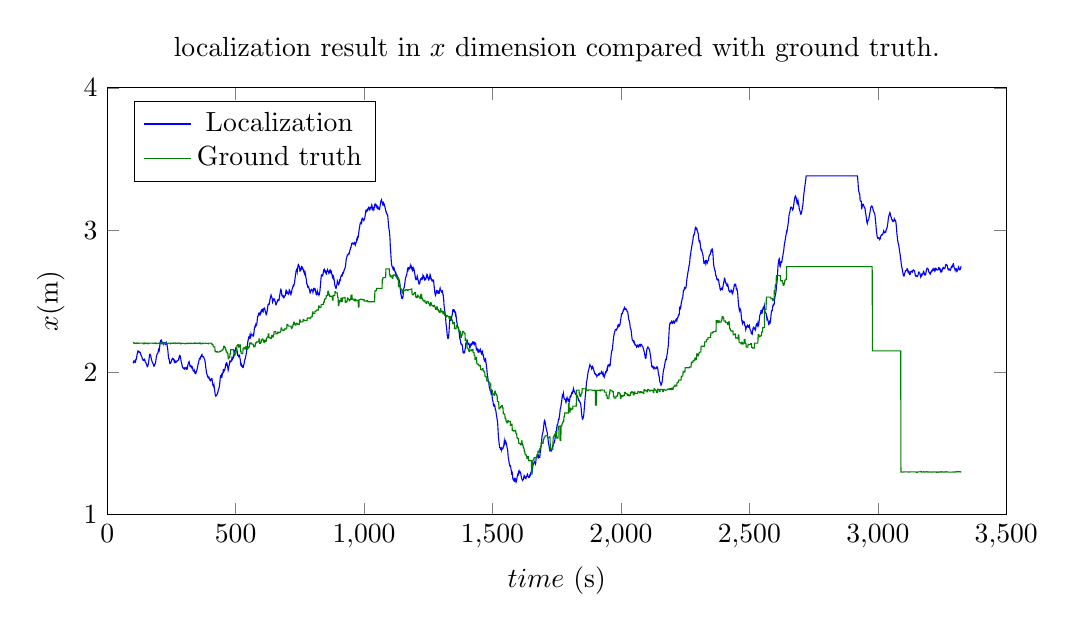 % This file was created by matplotlib v0.1.0.
% Copyright (c) 2010--2014, Nico Schlömer <nico.schloemer@gmail.com>
% All rights reserved.
% 
% The lastest updates can be retrieved from
% 
% https://github.com/nschloe/matplotlib2tikz
% 
% where you can also submit bug reports and leavecomments.
% 
\begin{tikzpicture}

\begin{axis}[
title={localization result in $x$ dimension compared with ground truth.},
xlabel={$time$ (s)},
ylabel={$x$(m)},
xmin=0, xmax=3500,
ymin=1, ymax=4,
axis on top,
width=13cm,
height=7cm,
legend style={at={(0.03,0.97)}, anchor=north west},
legend entries={{Localization},{Ground truth}}
]
\addplot [blue]
coordinates {
(100,2.064)
(101,2.065)
(102,2.068)
(103,2.076)
(104,2.079)
(105,2.074)
(106,2.072)
(107,2.074)
(108,2.074)
(109,2.079)
(110,2.074)
(111,2.079)
(112,2.09)
(113,2.091)
(114,2.1)
(115,2.109)
(116,2.123)
(117,2.128)
(118,2.138)
(119,2.146)
(120,2.151)
(121,2.149)
(122,2.147)
(123,2.143)
(124,2.141)
(125,2.14)
(126,2.143)
(127,2.142)
(128,2.141)
(129,2.138)
(130,2.132)
(131,2.124)
(132,2.118)
(133,2.117)
(134,2.114)
(135,2.108)
(136,2.104)
(137,2.094)
(138,2.092)
(139,2.089)
(140,2.084)
(141,2.084)
(142,2.085)
(143,2.088)
(144,2.085)
(145,2.084)
(146,2.089)
(147,2.085)
(148,2.074)
(149,2.07)
(150,2.069)
(151,2.066)
(152,2.062)
(153,2.059)
(154,2.051)
(155,2.048)
(156,2.039)
(157,2.039)
(158,2.044)
(159,2.051)
(160,2.057)
(161,2.069)
(162,2.082)
(163,2.094)
(164,2.108)
(165,2.125)
(166,2.127)
(167,2.127)
(168,2.123)
(169,2.12)
(170,2.11)
(171,2.102)
(172,2.093)
(173,2.087)
(174,2.08)
(175,2.073)
(176,2.071)
(177,2.069)
(178,2.062)
(179,2.06)
(180,2.054)
(181,2.048)
(182,2.043)
(183,2.044)
(184,2.049)
(185,2.056)
(186,2.059)
(187,2.059)
(188,2.065)
(189,2.077)
(190,2.09)
(191,2.103)
(192,2.112)
(193,2.121)
(194,2.125)
(195,2.131)
(196,2.133)
(197,2.134)
(198,2.14)
(199,2.149)
(200,2.157)
(201,2.152)
(202,2.149)
(203,2.158)
(204,2.173)
(205,2.192)
(206,2.203)
(207,2.217)
(208,2.224)
(209,2.224)
(210,2.22)
(211,2.225)
(212,2.221)
(213,2.217)
(214,2.211)
(215,2.203)
(216,2.202)
(217,2.205)
(218,2.207)
(219,2.208)
(220,2.2)
(221,2.207)
(222,2.205)
(223,2.206)
(224,2.204)
(225,2.206)
(226,2.203)
(227,2.196)
(228,2.197)
(229,2.203)
(230,2.208)
(231,2.2)
(232,2.201)
(233,2.195)
(234,2.181)
(235,2.169)
(236,2.158)
(237,2.138)
(238,2.116)
(239,2.102)
(240,2.094)
(241,2.094)
(242,2.082)
(243,2.071)
(244,2.062)
(245,2.063)
(246,2.063)
(247,2.065)
(248,2.068)
(249,2.074)
(250,2.081)
(251,2.087)
(252,2.091)
(253,2.092)
(254,2.096)
(255,2.092)
(256,2.095)
(257,2.095)
(258,2.094)
(259,2.091)
(260,2.082)
(261,2.073)
(262,2.077)
(263,2.084)
(264,2.082)
(265,2.073)
(266,2.068)
(267,2.068)
(268,2.07)
(269,2.073)
(270,2.077)
(271,2.078)
(272,2.078)
(273,2.082)
(274,2.082)
(275,2.084)
(276,2.085)
(277,2.086)
(278,2.094)
(279,2.092)
(280,2.101)
(281,2.116)
(282,2.119)
(283,2.118)
(284,2.116)
(285,2.106)
(286,2.099)
(287,2.088)
(288,2.073)
(289,2.067)
(290,2.062)
(291,2.053)
(292,2.046)
(293,2.036)
(294,2.035)
(295,2.032)
(296,2.029)
(297,2.03)
(298,2.027)
(299,2.024)
(300,2.023)
(301,2.029)
(302,2.026)
(303,2.024)
(304,2.025)
(305,2.026)
(306,2.032)
(307,2.034)
(308,2.03)
(309,2.022)
(310,2.021)
(311,2.022)
(312,2.026)
(313,2.04)
(314,2.05)
(315,2.057)
(316,2.064)
(317,2.069)
(318,2.072)
(319,2.075)
(320,2.067)
(321,2.06)
(322,2.046)
(323,2.04)
(324,2.04)
(325,2.044)
(326,2.046)
(327,2.041)
(328,2.036)
(329,2.042)
(330,2.042)
(331,2.037)
(332,2.031)
(333,2.027)
(334,2.014)
(335,2.012)
(336,2.009)
(337,2.01)
(338,2.011)
(339,2.015)
(340,2.007)
(341,1.999)
(342,2.001)
(343,1.994)
(344,1.995)
(345,1.992)
(346,1.997)
(347,2.002)
(348,2.01)
(349,2.014)
(350,2.024)
(351,2.029)
(352,2.036)
(353,2.049)
(354,2.061)
(355,2.062)
(356,2.069)
(357,2.078)
(358,2.09)
(359,2.097)
(360,2.098)
(361,2.099)
(362,2.096)
(363,2.104)
(364,2.11)
(365,2.109)
(366,2.113)
(367,2.119)
(368,2.124)
(369,2.126)
(370,2.111)
(371,2.109)
(372,2.109)
(373,2.109)
(374,2.111)
(375,2.11)
(376,2.107)
(377,2.099)
(378,2.094)
(379,2.093)
(380,2.085)
(381,2.078)
(382,2.063)
(383,2.048)
(384,2.03)
(385,2.021)
(386,2.006)
(387,1.994)
(388,1.989)
(389,1.984)
(390,1.978)
(391,1.971)
(392,1.965)
(393,1.963)
(394,1.963)
(395,1.961)
(396,1.966)
(397,1.962)
(398,1.955)
(399,1.947)
(400,1.947)
(401,1.944)
(402,1.941)
(403,1.944)
(404,1.949)
(405,1.953)
(406,1.952)
(407,1.956)
(408,1.955)
(409,1.94)
(410,1.927)
(411,1.915)
(412,1.907)
(413,1.904)
(414,1.903)
(415,1.898)
(416,1.907)
(417,1.892)
(418,1.878)
(419,1.865)
(420,1.851)
(421,1.838)
(422,1.835)
(423,1.839)
(424,1.838)
(425,1.836)
(426,1.839)
(427,1.84)
(428,1.847)
(429,1.851)
(430,1.858)
(431,1.86)
(432,1.87)
(433,1.879)
(434,1.883)
(435,1.887)
(436,1.894)
(437,1.907)
(438,1.92)
(439,1.938)
(440,1.959)
(441,1.968)
(442,1.964)
(443,1.965)
(444,1.975)
(445,1.967)
(446,1.965)
(447,1.972)
(448,1.985)
(449,1.994)
(450,1.993)
(451,1.998)
(452,2.015)
(453,2.021)
(454,2.021)
(455,2.009)
(456,2.013)
(457,2.015)
(458,2.02)
(459,2.026)
(460,2.038)
(461,2.054)
(462,2.058)
(463,2.055)
(464,2.066)
(465,2.067)
(466,2.066)
(467,2.056)
(468,2.04)
(469,2.04)
(470,2.027)
(471,2.015)
(472,2.022)
(473,2.034)
(474,2.047)
(475,2.05)
(476,2.063)
(477,2.073)
(478,2.069)
(479,2.073)
(480,2.076)
(481,2.076)
(482,2.08)
(483,2.084)
(484,2.082)
(485,2.093)
(486,2.103)
(487,2.098)
(488,2.093)
(489,2.097)
(490,2.098)
(491,2.104)
(492,2.112)
(493,2.123)
(494,2.134)
(495,2.121)
(496,2.126)
(497,2.138)
(498,2.15)
(499,2.16)
(500,2.168)
(501,2.172)
(502,2.166)
(503,2.162)
(504,2.155)
(505,2.156)
(506,2.148)
(507,2.137)
(508,2.119)
(509,2.118)
(510,2.12)
(511,2.12)
(512,2.11)
(513,2.111)
(514,2.117)
(515,2.119)
(516,2.108)
(517,2.098)
(518,2.089)
(519,2.072)
(520,2.055)
(521,2.048)
(522,2.046)
(523,2.052)
(524,2.044)
(525,2.045)
(526,2.046)
(527,2.039)
(528,2.034)
(529,2.034)
(530,2.038)
(531,2.049)
(532,2.054)
(533,2.06)
(534,2.072)
(535,2.086)
(536,2.089)
(537,2.093)
(538,2.102)
(539,2.112)
(540,2.115)
(541,2.128)
(542,2.139)
(543,2.158)
(544,2.168)
(545,2.178)
(546,2.193)
(547,2.212)
(548,2.219)
(549,2.228)
(550,2.238)
(551,2.247)
(552,2.25)
(553,2.248)
(554,2.244)
(555,2.254)
(556,2.244)
(557,2.241)
(558,2.244)
(559,2.251)
(560,2.27)
(561,2.264)
(562,2.264)
(563,2.262)
(564,2.262)
(565,2.263)
(566,2.262)
(567,2.258)
(568,2.263)
(569,2.255)
(570,2.257)
(571,2.271)
(572,2.292)
(573,2.309)
(574,2.312)
(575,2.319)
(576,2.328)
(577,2.328)
(578,2.334)
(579,2.326)
(580,2.329)
(581,2.331)
(582,2.338)
(583,2.347)
(584,2.365)
(585,2.383)
(586,2.392)
(587,2.393)
(588,2.4)
(589,2.412)
(590,2.413)
(591,2.418)
(592,2.418)
(593,2.418)
(594,2.403)
(595,2.402)
(596,2.411)
(597,2.418)
(598,2.424)
(599,2.42)
(600,2.426)
(601,2.44)
(602,2.441)
(603,2.435)
(604,2.44)
(605,2.435)
(606,2.429)
(607,2.426)
(608,2.437)
(609,2.445)
(610,2.448)
(611,2.446)
(612,2.449)
(613,2.451)
(614,2.441)
(615,2.43)
(616,2.424)
(617,2.419)
(618,2.412)
(619,2.405)
(620,2.408)
(621,2.411)
(622,2.425)
(623,2.432)
(624,2.447)
(625,2.462)
(626,2.475)
(627,2.478)
(628,2.475)
(629,2.476)
(630,2.476)
(631,2.479)
(632,2.491)
(633,2.503)
(634,2.514)
(635,2.522)
(636,2.532)
(637,2.535)
(638,2.543)
(639,2.538)
(640,2.53)
(641,2.524)
(642,2.522)
(643,2.51)
(644,2.493)
(645,2.498)
(646,2.509)
(647,2.513)
(648,2.51)
(649,2.51)
(650,2.516)
(651,2.516)
(652,2.51)
(653,2.499)
(654,2.498)
(655,2.488)
(656,2.479)
(657,2.475)
(658,2.479)
(659,2.482)
(660,2.488)
(661,2.489)
(662,2.497)
(663,2.508)
(664,2.507)
(665,2.506)
(666,2.505)
(667,2.51)
(668,2.512)
(669,2.51)
(670,2.519)
(671,2.535)
(672,2.545)
(673,2.554)
(674,2.567)
(675,2.579)
(676,2.583)
(677,2.577)
(678,2.573)
(679,2.56)
(680,2.539)
(681,2.537)
(682,2.536)
(683,2.538)
(684,2.54)
(685,2.537)
(686,2.529)
(687,2.531)
(688,2.526)
(689,2.529)
(690,2.529)
(691,2.537)
(692,2.539)
(693,2.539)
(694,2.551)
(695,2.564)
(696,2.572)
(697,2.566)
(698,2.561)
(699,2.571)
(700,2.568)
(701,2.564)
(702,2.557)
(703,2.557)
(704,2.553)
(705,2.549)
(706,2.552)
(707,2.558)
(708,2.57)
(709,2.561)
(710,2.564)
(711,2.573)
(712,2.569)
(713,2.564)
(714,2.551)
(715,2.547)
(716,2.556)
(717,2.558)
(718,2.56)
(719,2.577)
(720,2.587)
(721,2.59)
(722,2.595)
(723,2.605)
(724,2.609)
(725,2.604)
(726,2.606)
(727,2.614)
(728,2.619)
(729,2.629)
(730,2.641)
(731,2.655)
(732,2.67)
(733,2.685)
(734,2.692)
(735,2.71)
(736,2.715)
(737,2.718)
(738,2.725)
(739,2.728)
(740,2.713)
(741,2.731)
(742,2.74)
(743,2.752)
(744,2.758)
(745,2.755)
(746,2.751)
(747,2.747)
(748,2.74)
(749,2.725)
(750,2.715)
(751,2.717)
(752,2.715)
(753,2.714)
(754,2.722)
(755,2.736)
(756,2.742)
(757,2.74)
(758,2.734)
(759,2.74)
(760,2.737)
(761,2.733)
(762,2.726)
(763,2.725)
(764,2.716)
(765,2.706)
(766,2.703)
(767,2.708)
(768,2.699)
(769,2.688)
(770,2.69)
(771,2.697)
(772,2.687)
(773,2.674)
(774,2.663)
(775,2.657)
(776,2.642)
(777,2.623)
(778,2.618)
(779,2.616)
(780,2.609)
(781,2.598)
(782,2.599)
(783,2.603)
(784,2.601)
(785,2.594)
(786,2.587)
(787,2.583)
(788,2.581)
(789,2.565)
(790,2.558)
(791,2.561)
(792,2.569)
(793,2.576)
(794,2.575)
(795,2.578)
(796,2.582)
(797,2.579)
(798,2.578)
(799,2.577)
(800,2.573)
(801,2.563)
(802,2.571)
(803,2.579)
(804,2.589)
(805,2.591)
(806,2.587)
(807,2.583)
(808,2.588)
(809,2.588)
(810,2.58)
(811,2.569)
(812,2.565)
(813,2.553)
(814,2.545)
(815,2.545)
(816,2.552)
(817,2.558)
(818,2.57)
(819,2.562)
(820,2.552)
(821,2.554)
(822,2.55)
(823,2.551)
(824,2.545)
(825,2.554)
(826,2.551)
(827,2.56)
(828,2.57)
(829,2.589)
(830,2.609)
(831,2.632)
(832,2.651)
(833,2.673)
(834,2.684)
(835,2.684)
(836,2.681)
(837,2.686)
(838,2.686)
(839,2.682)
(840,2.69)
(841,2.697)
(842,2.711)
(843,2.72)
(844,2.719)
(845,2.72)
(846,2.723)
(847,2.714)
(848,2.704)
(849,2.703)
(850,2.707)
(851,2.699)
(852,2.694)
(853,2.692)
(854,2.709)
(855,2.711)
(856,2.71)
(857,2.71)
(858,2.721)
(859,2.717)
(860,2.712)
(861,2.707)
(862,2.701)
(863,2.696)
(864,2.7)
(865,2.701)
(866,2.714)
(867,2.719)
(868,2.72)
(869,2.709)
(870,2.715)
(871,2.715)
(872,2.712)
(873,2.704)
(874,2.693)
(875,2.686)
(876,2.679)
(877,2.668)
(878,2.665)
(879,2.668)
(880,2.679)
(881,2.676)
(882,2.655)
(883,2.657)
(884,2.647)
(885,2.628)
(886,2.615)
(887,2.606)
(888,2.602)
(889,2.6)
(890,2.591)
(891,2.59)
(892,2.599)
(893,2.611)
(894,2.613)
(895,2.626)
(896,2.643)
(897,2.638)
(898,2.632)
(899,2.629)
(900,2.623)
(901,2.617)
(902,2.62)
(903,2.626)
(904,2.635)
(905,2.646)
(906,2.643)
(907,2.644)
(908,2.66)
(909,2.67)
(910,2.671)
(911,2.681)
(912,2.683)
(913,2.678)
(914,2.677)
(915,2.68)
(916,2.69)
(917,2.699)
(918,2.702)
(919,2.702)
(920,2.7)
(921,2.709)
(922,2.718)
(923,2.718)
(924,2.725)
(925,2.731)
(926,2.733)
(927,2.74)
(928,2.752)
(929,2.768)
(930,2.787)
(931,2.8)
(932,2.804)
(933,2.808)
(934,2.819)
(935,2.826)
(936,2.826)
(937,2.827)
(938,2.829)
(939,2.833)
(940,2.835)
(941,2.831)
(942,2.835)
(943,2.841)
(944,2.847)
(945,2.86)
(946,2.862)
(947,2.87)
(948,2.877)
(949,2.878)
(950,2.888)
(951,2.895)
(952,2.906)
(953,2.906)
(954,2.908)
(955,2.909)
(956,2.907)
(957,2.904)
(958,2.901)
(959,2.901)
(960,2.907)
(961,2.909)
(962,2.91)
(963,2.912)
(964,2.905)
(965,2.9)
(966,2.895)
(967,2.901)
(968,2.908)
(969,2.914)
(970,2.917)
(971,2.929)
(972,2.939)
(973,2.945)
(974,2.937)
(975,2.944)
(976,2.946)
(977,2.947)
(978,2.958)
(979,2.976)
(980,2.99)
(981,3.005)
(982,3.013)
(983,3.025)
(984,3.038)
(985,3.048)
(986,3.048)
(987,3.052)
(988,3.053)
(989,3.06)
(990,3.05)
(991,3.054)
(992,3.074)
(993,3.083)
(994,3.08)
(995,3.077)
(996,3.078)
(997,3.075)
(998,3.071)
(999,3.067)
(1000,3.072)
(1001,3.077)
(1002,3.079)
(1003,3.087)
(1004,3.099)
(1005,3.113)
(1006,3.126)
(1007,3.136)
(1008,3.14)
(1009,3.137)
(1010,3.133)
(1011,3.138)
(1012,3.142)
(1013,3.144)
(1014,3.141)
(1015,3.151)
(1016,3.155)
(1017,3.156)
(1018,3.159)
(1019,3.151)
(1020,3.151)
(1021,3.142)
(1022,3.141)
(1023,3.152)
(1024,3.159)
(1025,3.16)
(1026,3.158)
(1027,3.154)
(1028,3.164)
(1029,3.17)
(1030,3.177)
(1031,3.17)
(1032,3.16)
(1033,3.155)
(1034,3.144)
(1035,3.14)
(1036,3.146)
(1037,3.155)
(1038,3.154)
(1039,3.15)
(1040,3.167)
(1041,3.176)
(1042,3.181)
(1043,3.184)
(1044,3.183)
(1045,3.182)
(1046,3.172)
(1047,3.166)
(1048,3.174)
(1049,3.171)
(1050,3.172)
(1051,3.163)
(1052,3.158)
(1053,3.164)
(1054,3.164)
(1055,3.149)
(1056,3.149)
(1057,3.152)
(1058,3.149)
(1059,3.144)
(1060,3.144)
(1061,3.157)
(1062,3.166)
(1063,3.176)
(1064,3.184)
(1065,3.198)
(1066,3.208)
(1067,3.208)
(1068,3.212)
(1069,3.201)
(1070,3.199)
(1071,3.195)
(1072,3.184)
(1073,3.179)
(1074,3.186)
(1075,3.191)
(1076,3.183)
(1077,3.179)
(1078,3.184)
(1079,3.183)
(1080,3.171)
(1081,3.164)
(1082,3.157)
(1083,3.148)
(1084,3.138)
(1085,3.133)
(1086,3.124)
(1087,3.125)
(1088,3.116)
(1089,3.115)
(1090,3.108)
(1091,3.108)
(1092,3.102)
(1093,3.083)
(1094,3.062)
(1095,3.036)
(1096,3.021)
(1097,3.01)
(1098,2.996)
(1099,2.985)
(1100,2.965)
(1101,2.932)
(1102,2.894)
(1103,2.864)
(1104,2.839)
(1105,2.807)
(1106,2.783)
(1107,2.761)
(1108,2.752)
(1109,2.744)
(1110,2.74)
(1111,2.74)
(1112,2.731)
(1113,2.724)
(1114,2.722)
(1115,2.729)
(1116,2.736)
(1117,2.733)
(1118,2.717)
(1119,2.714)
(1120,2.712)
(1121,2.706)
(1122,2.698)
(1123,2.694)
(1124,2.698)
(1125,2.691)
(1126,2.675)
(1127,2.668)
(1128,2.67)
(1129,2.674)
(1130,2.66)
(1131,2.654)
(1132,2.652)
(1133,2.649)
(1134,2.648)
(1135,2.646)
(1136,2.652)
(1137,2.646)
(1138,2.64)
(1139,2.628)
(1140,2.613)
(1141,2.592)
(1142,2.575)
(1143,2.554)
(1144,2.545)
(1145,2.536)
(1146,2.529)
(1147,2.52)
(1148,2.519)
(1149,2.518)
(1150,2.519)
(1151,2.527)
(1152,2.54)
(1153,2.561)
(1154,2.581)
(1155,2.592)
(1156,2.596)
(1157,2.605)
(1158,2.618)
(1159,2.629)
(1160,2.646)
(1161,2.66)
(1162,2.667)
(1163,2.672)
(1164,2.678)
(1165,2.68)
(1166,2.686)
(1167,2.698)
(1168,2.707)
(1169,2.721)
(1170,2.733)
(1171,2.734)
(1172,2.725)
(1173,2.733)
(1174,2.735)
(1175,2.734)
(1176,2.729)
(1177,2.732)
(1178,2.735)
(1179,2.742)
(1180,2.738)
(1181,2.746)
(1182,2.754)
(1183,2.749)
(1184,2.741)
(1185,2.733)
(1186,2.737)
(1187,2.732)
(1188,2.722)
(1189,2.73)
(1190,2.727)
(1191,2.732)
(1192,2.72)
(1193,2.722)
(1194,2.725)
(1195,2.717)
(1196,2.707)
(1197,2.694)
(1198,2.687)
(1199,2.674)
(1200,2.66)
(1201,2.655)
(1202,2.651)
(1203,2.652)
(1204,2.653)
(1205,2.659)
(1206,2.67)
(1207,2.677)
(1208,2.671)
(1209,2.658)
(1210,2.648)
(1211,2.644)
(1212,2.64)
(1213,2.627)
(1214,2.621)
(1215,2.621)
(1216,2.624)
(1217,2.629)
(1218,2.637)
(1219,2.65)
(1220,2.655)
(1221,2.658)
(1222,2.658)
(1223,2.659)
(1224,2.662)
(1225,2.652)
(1226,2.652)
(1227,2.657)
(1228,2.662)
(1229,2.678)
(1230,2.672)
(1231,2.675)
(1232,2.677)
(1233,2.668)
(1234,2.661)
(1235,2.654)
(1236,2.659)
(1237,2.654)
(1238,2.652)
(1239,2.652)
(1240,2.651)
(1241,2.663)
(1242,2.666)
(1243,2.672)
(1244,2.681)
(1245,2.689)
(1246,2.687)
(1247,2.671)
(1248,2.665)
(1249,2.662)
(1250,2.658)
(1251,2.648)
(1252,2.648)
(1253,2.656)
(1254,2.667)
(1255,2.665)
(1256,2.678)
(1257,2.687)
(1258,2.682)
(1259,2.68)
(1260,2.66)
(1261,2.655)
(1262,2.657)
(1263,2.653)
(1264,2.645)
(1265,2.642)
(1266,2.646)
(1267,2.65)
(1268,2.65)
(1269,2.65)
(1270,2.649)
(1271,2.638)
(1272,2.617)
(1273,2.602)
(1274,2.584)
(1275,2.569)
(1276,2.556)
(1277,2.546)
(1278,2.541)
(1279,2.547)
(1280,2.551)
(1281,2.558)
(1282,2.575)
(1283,2.575)
(1284,2.572)
(1285,2.566)
(1286,2.562)
(1287,2.567)
(1288,2.56)
(1289,2.555)
(1290,2.556)
(1291,2.562)
(1292,2.567)
(1293,2.563)
(1294,2.576)
(1295,2.584)
(1296,2.591)
(1297,2.582)
(1298,2.579)
(1299,2.578)
(1300,2.573)
(1301,2.566)
(1302,2.563)
(1303,2.564)
(1304,2.569)
(1305,2.571)
(1306,2.559)
(1307,2.549)
(1308,2.542)
(1309,2.527)
(1310,2.508)
(1311,2.478)
(1312,2.461)
(1313,2.446)
(1314,2.43)
(1315,2.421)
(1316,2.406)
(1317,2.393)
(1318,2.368)
(1319,2.34)
(1320,2.328)
(1321,2.317)
(1322,2.299)
(1323,2.277)
(1324,2.257)
(1325,2.246)
(1326,2.239)
(1327,2.238)
(1328,2.239)
(1329,2.247)
(1330,2.271)
(1331,2.292)
(1332,2.327)
(1333,2.356)
(1334,2.374)
(1335,2.378)
(1336,2.37)
(1337,2.366)
(1338,2.367)
(1339,2.366)
(1340,2.374)
(1341,2.387)
(1342,2.398)
(1343,2.401)
(1344,2.413)
(1345,2.434)
(1346,2.439)
(1347,2.436)
(1348,2.433)
(1349,2.44)
(1350,2.44)
(1351,2.436)
(1352,2.428)
(1353,2.43)
(1354,2.427)
(1355,2.418)
(1356,2.406)
(1357,2.411)
(1358,2.401)
(1359,2.382)
(1360,2.361)
(1361,2.353)
(1362,2.347)
(1363,2.33)
(1364,2.318)
(1365,2.316)
(1366,2.311)
(1367,2.303)
(1368,2.3)
(1369,2.298)
(1370,2.29)
(1371,2.265)
(1372,2.243)
(1373,2.238)
(1374,2.23)
(1375,2.229)
(1376,2.211)
(1377,2.201)
(1378,2.197)
(1379,2.199)
(1380,2.199)
(1381,2.195)
(1382,2.193)
(1383,2.182)
(1384,2.164)
(1385,2.145)
(1386,2.147)
(1387,2.141)
(1388,2.142)
(1389,2.136)
(1390,2.138)
(1391,2.139)
(1392,2.149)
(1393,2.16)
(1394,2.169)
(1395,2.186)
(1396,2.201)
(1397,2.198)
(1398,2.199)
(1399,2.205)
(1400,2.213)
(1401,2.227)
(1402,2.224)
(1403,2.214)
(1404,2.202)
(1405,2.197)
(1406,2.197)
(1407,2.202)
(1408,2.203)
(1409,2.197)
(1410,2.188)
(1411,2.172)
(1412,2.171)
(1413,2.179)
(1414,2.192)
(1415,2.196)
(1416,2.192)
(1417,2.191)
(1418,2.195)
(1419,2.202)
(1420,2.204)
(1421,2.209)
(1422,2.211)
(1423,2.201)
(1424,2.199)
(1425,2.209)
(1426,2.214)
(1427,2.214)
(1428,2.21)
(1429,2.206)
(1430,2.199)
(1431,2.206)
(1432,2.203)
(1433,2.204)
(1434,2.205)
(1435,2.197)
(1436,2.176)
(1437,2.164)
(1438,2.169)
(1439,2.168)
(1440,2.167)
(1441,2.162)
(1442,2.154)
(1443,2.145)
(1444,2.141)
(1445,2.143)
(1446,2.15)
(1447,2.157)
(1448,2.153)
(1449,2.15)
(1450,2.144)
(1451,2.145)
(1452,2.153)
(1453,2.159)
(1454,2.152)
(1455,2.146)
(1456,2.136)
(1457,2.132)
(1458,2.14)
(1459,2.14)
(1460,2.147)
(1461,2.149)
(1462,2.131)
(1463,2.118)
(1464,2.115)
(1465,2.117)
(1466,2.102)
(1467,2.089)
(1468,2.086)
(1469,2.08)
(1470,2.078)
(1471,2.086)
(1472,2.094)
(1473,2.096)
(1474,2.078)
(1475,2.062)
(1476,2.05)
(1477,2.032)
(1478,2.022)
(1479,1.997)
(1480,1.979)
(1481,1.972)
(1482,1.959)
(1483,1.943)
(1484,1.938)
(1485,1.935)
(1486,1.92)
(1487,1.9)
(1488,1.891)
(1489,1.893)
(1490,1.879)
(1491,1.871)
(1492,1.87)
(1493,1.868)
(1494,1.857)
(1495,1.866)
(1496,1.871)
(1497,1.867)
(1498,1.845)
(1499,1.821)
(1500,1.806)
(1501,1.801)
(1502,1.794)
(1503,1.778)
(1504,1.767)
(1505,1.764)
(1506,1.762)
(1507,1.763)
(1508,1.769)
(1509,1.765)
(1510,1.753)
(1511,1.738)
(1512,1.737)
(1513,1.73)
(1514,1.715)
(1515,1.704)
(1516,1.693)
(1517,1.681)
(1518,1.669)
(1519,1.657)
(1520,1.645)
(1521,1.612)
(1522,1.578)
(1523,1.549)
(1524,1.529)
(1525,1.513)
(1526,1.497)
(1527,1.481)
(1528,1.471)
(1529,1.47)
(1530,1.468)
(1531,1.462)
(1532,1.466)
(1533,1.468)
(1534,1.461)
(1535,1.454)
(1536,1.467)
(1537,1.466)
(1538,1.465)
(1539,1.461)
(1540,1.462)
(1541,1.466)
(1542,1.477)
(1543,1.482)
(1544,1.482)
(1545,1.503)
(1546,1.519)
(1547,1.508)
(1548,1.496)
(1549,1.499)
(1550,1.511)
(1551,1.516)
(1552,1.509)
(1553,1.507)
(1554,1.496)
(1555,1.492)
(1556,1.479)
(1557,1.466)
(1558,1.463)
(1559,1.452)
(1560,1.431)
(1561,1.406)
(1562,1.399)
(1563,1.384)
(1564,1.375)
(1565,1.361)
(1566,1.352)
(1567,1.344)
(1568,1.345)
(1569,1.341)
(1570,1.342)
(1571,1.333)
(1572,1.319)
(1573,1.309)
(1574,1.295)
(1575,1.301)
(1576,1.3)
(1577,1.293)
(1578,1.279)
(1579,1.254)
(1580,1.247)
(1581,1.246)
(1582,1.241)
(1583,1.239)
(1584,1.245)
(1585,1.236)
(1586,1.234)
(1587,1.245)
(1588,1.253)
(1589,1.253)
(1590,1.244)
(1591,1.238)
(1592,1.229)
(1593,1.234)
(1594,1.244)
(1595,1.252)
(1596,1.267)
(1597,1.272)
(1598,1.279)
(1599,1.275)
(1600,1.277)
(1601,1.293)
(1602,1.304)
(1603,1.308)
(1604,1.298)
(1605,1.294)
(1606,1.291)
(1607,1.291)
(1608,1.298)
(1609,1.295)
(1610,1.288)
(1611,1.276)
(1612,1.267)
(1613,1.256)
(1614,1.25)
(1615,1.248)
(1616,1.244)
(1617,1.24)
(1618,1.243)
(1619,1.244)
(1620,1.246)
(1621,1.251)
(1622,1.265)
(1623,1.273)
(1624,1.268)
(1625,1.261)
(1626,1.259)
(1627,1.266)
(1628,1.264)
(1629,1.253)
(1630,1.252)
(1631,1.261)
(1632,1.266)
(1633,1.267)
(1634,1.272)
(1635,1.28)
(1636,1.284)
(1637,1.279)
(1638,1.269)
(1639,1.268)
(1640,1.266)
(1641,1.26)
(1642,1.26)
(1643,1.261)
(1644,1.267)
(1645,1.276)
(1646,1.275)
(1647,1.274)
(1648,1.284)
(1649,1.294)
(1650,1.297)
(1651,1.295)
(1652,1.302)
(1653,1.303)
(1654,1.299)
(1655,1.305)
(1656,1.322)
(1657,1.341)
(1658,1.348)
(1659,1.356)
(1660,1.358)
(1661,1.363)
(1662,1.363)
(1663,1.37)
(1664,1.366)
(1665,1.367)
(1666,1.367)
(1667,1.356)
(1668,1.361)
(1669,1.38)
(1670,1.394)
(1671,1.407)
(1672,1.41)
(1673,1.41)
(1674,1.405)
(1675,1.409)
(1676,1.418)
(1677,1.414)
(1678,1.418)
(1679,1.413)
(1680,1.399)
(1681,1.401)
(1682,1.404)
(1683,1.402)
(1684,1.402)
(1685,1.421)
(1686,1.44)
(1687,1.45)
(1688,1.464)
(1689,1.479)
(1690,1.491)
(1691,1.511)
(1692,1.534)
(1693,1.555)
(1694,1.562)
(1695,1.569)
(1696,1.577)
(1697,1.585)
(1698,1.598)
(1699,1.616)
(1700,1.632)
(1701,1.652)
(1702,1.658)
(1703,1.662)
(1704,1.656)
(1705,1.647)
(1706,1.638)
(1707,1.624)
(1708,1.614)
(1709,1.605)
(1710,1.598)
(1711,1.591)
(1712,1.584)
(1713,1.576)
(1714,1.565)
(1715,1.544)
(1716,1.532)
(1717,1.516)
(1718,1.5)
(1719,1.493)
(1720,1.483)
(1721,1.473)
(1722,1.462)
(1723,1.452)
(1724,1.456)
(1725,1.458)
(1726,1.453)
(1727,1.45)
(1728,1.446)
(1729,1.45)
(1730,1.452)
(1731,1.458)
(1732,1.47)
(1733,1.47)
(1734,1.482)
(1735,1.481)
(1736,1.485)
(1737,1.493)
(1738,1.501)
(1739,1.503)
(1740,1.503)
(1741,1.509)
(1742,1.517)
(1743,1.53)
(1744,1.544)
(1745,1.558)
(1746,1.564)
(1747,1.568)
(1748,1.575)
(1749,1.593)
(1750,1.61)
(1751,1.623)
(1752,1.631)
(1753,1.63)
(1754,1.636)
(1755,1.646)
(1756,1.659)
(1757,1.67)
(1758,1.672)
(1759,1.671)
(1760,1.688)
(1761,1.698)
(1762,1.711)
(1763,1.733)
(1764,1.746)
(1765,1.748)
(1766,1.756)
(1767,1.771)
(1768,1.783)
(1769,1.793)
(1770,1.808)
(1771,1.825)
(1772,1.841)
(1773,1.839)
(1774,1.834)
(1775,1.84)
(1776,1.851)
(1777,1.838)
(1778,1.822)
(1779,1.816)
(1780,1.812)
(1781,1.812)
(1782,1.809)
(1783,1.81)
(1784,1.805)
(1785,1.797)
(1786,1.788)
(1787,1.793)
(1788,1.798)
(1789,1.817)
(1790,1.822)
(1791,1.812)
(1792,1.809)
(1793,1.808)
(1794,1.811)
(1795,1.801)
(1796,1.804)
(1797,1.798)
(1798,1.796)
(1799,1.792)
(1800,1.797)
(1801,1.816)
(1802,1.829)
(1803,1.832)
(1804,1.827)
(1805,1.829)
(1806,1.835)
(1807,1.845)
(1808,1.851)
(1809,1.859)
(1810,1.86)
(1811,1.863)
(1812,1.856)
(1813,1.86)
(1814,1.877)
(1815,1.887)
(1816,1.881)
(1817,1.872)
(1818,1.869)
(1819,1.863)
(1820,1.863)
(1821,1.854)
(1822,1.852)
(1823,1.848)
(1824,1.85)
(1825,1.845)
(1826,1.842)
(1827,1.843)
(1828,1.841)
(1829,1.836)
(1830,1.834)
(1831,1.828)
(1832,1.824)
(1833,1.816)
(1834,1.805)
(1835,1.808)
(1836,1.802)
(1837,1.802)
(1838,1.797)
(1839,1.795)
(1840,1.791)
(1841,1.788)
(1842,1.785)
(1843,1.779)
(1844,1.765)
(1845,1.749)
(1846,1.723)
(1847,1.707)
(1848,1.693)
(1849,1.68)
(1850,1.672)
(1851,1.67)
(1852,1.678)
(1853,1.679)
(1854,1.686)
(1855,1.696)
(1856,1.718)
(1857,1.74)
(1858,1.767)
(1859,1.789)
(1860,1.808)
(1861,1.827)
(1862,1.846)
(1863,1.865)
(1864,1.888)
(1865,1.91)
(1866,1.93)
(1867,1.939)
(1868,1.948)
(1869,1.962)
(1870,1.976)
(1871,1.987)
(1872,2.0)
(1873,2.007)
(1874,2.014)
(1875,2.022)
(1876,2.029)
(1877,2.039)
(1878,2.044)
(1879,2.053)
(1880,2.047)
(1881,2.046)
(1882,2.043)
(1883,2.043)
(1884,2.037)
(1885,2.032)
(1886,2.026)
(1887,2.033)
(1888,2.037)
(1889,2.041)
(1890,2.038)
(1891,2.035)
(1892,2.027)
(1893,2.021)
(1894,2.015)
(1895,2.011)
(1896,2.005)
(1897,1.998)
(1898,1.991)
(1899,1.989)
(1900,1.991)
(1901,1.988)
(1902,1.983)
(1903,1.984)
(1904,1.983)
(1905,1.979)
(1906,1.972)
(1907,1.978)
(1908,1.976)
(1909,1.976)
(1910,1.978)
(1911,1.98)
(1912,1.985)
(1913,1.988)
(1914,1.985)
(1915,1.988)
(1916,1.991)
(1917,1.987)
(1918,1.992)
(1919,1.992)
(1920,1.992)
(1921,1.991)
(1922,1.991)
(1923,1.997)
(1924,2.006)
(1925,2.004)
(1926,1.997)
(1927,1.994)
(1928,1.987)
(1929,1.986)
(1930,1.992)
(1931,1.974)
(1932,1.973)
(1933,1.98)
(1934,1.972)
(1935,1.967)
(1936,1.975)
(1937,1.978)
(1938,1.983)
(1939,1.994)
(1940,2.001)
(1941,1.999)
(1942,1.998)
(1943,2.005)
(1944,2.007)
(1945,2.015)
(1946,2.027)
(1947,2.034)
(1948,2.028)
(1949,2.04)
(1950,2.048)
(1951,2.045)
(1952,2.047)
(1953,2.049)
(1954,2.053)
(1955,2.055)
(1956,2.053)
(1957,2.046)
(1958,2.05)
(1959,2.071)
(1960,2.089)
(1961,2.104)
(1962,2.125)
(1963,2.136)
(1964,2.151)
(1965,2.152)
(1966,2.157)
(1967,2.166)
(1968,2.188)
(1969,2.204)
(1970,2.226)
(1971,2.239)
(1972,2.254)
(1973,2.261)
(1974,2.273)
(1975,2.28)
(1976,2.288)
(1977,2.292)
(1978,2.299)
(1979,2.3)
(1980,2.302)
(1981,2.303)
(1982,2.303)
(1983,2.299)
(1984,2.303)
(1985,2.307)
(1986,2.309)
(1987,2.317)
(1988,2.329)
(1989,2.332)
(1990,2.335)
(1991,2.332)
(1992,2.326)
(1993,2.331)
(1994,2.327)
(1995,2.331)
(1996,2.335)
(1997,2.346)
(1998,2.358)
(1999,2.369)
(2000,2.382)
(2001,2.394)
(2002,2.412)
(2003,2.413)
(2004,2.41)
(2005,2.412)
(2006,2.415)
(2007,2.423)
(2008,2.429)
(2009,2.436)
(2010,2.435)
(2011,2.442)
(2012,2.45)
(2013,2.45)
(2014,2.455)
(2015,2.449)
(2016,2.442)
(2017,2.442)
(2018,2.442)
(2019,2.441)
(2020,2.445)
(2021,2.444)
(2022,2.438)
(2023,2.436)
(2024,2.427)
(2025,2.427)
(2026,2.427)
(2027,2.418)
(2028,2.405)
(2029,2.388)
(2030,2.377)
(2031,2.367)
(2032,2.362)
(2033,2.359)
(2034,2.35)
(2035,2.335)
(2036,2.316)
(2037,2.308)
(2038,2.305)
(2039,2.302)
(2040,2.288)
(2041,2.268)
(2042,2.256)
(2043,2.241)
(2044,2.229)
(2045,2.224)
(2046,2.224)
(2047,2.221)
(2048,2.222)
(2049,2.212)
(2050,2.212)
(2051,2.208)
(2052,2.212)
(2053,2.204)
(2054,2.2)
(2055,2.191)
(2056,2.191)
(2057,2.19)
(2058,2.192)
(2059,2.19)
(2060,2.185)
(2061,2.177)
(2062,2.179)
(2063,2.186)
(2064,2.188)
(2065,2.19)
(2066,2.185)
(2067,2.183)
(2068,2.178)
(2069,2.179)
(2070,2.191)
(2071,2.193)
(2072,2.195)
(2073,2.194)
(2074,2.186)
(2075,2.184)
(2076,2.194)
(2077,2.197)
(2078,2.196)
(2079,2.196)
(2080,2.196)
(2081,2.191)
(2082,2.188)
(2083,2.183)
(2084,2.182)
(2085,2.18)
(2086,2.174)
(2087,2.167)
(2088,2.161)
(2089,2.155)
(2090,2.146)
(2091,2.143)
(2092,2.129)
(2093,2.123)
(2094,2.109)
(2095,2.1)
(2096,2.099)
(2097,2.098)
(2098,2.113)
(2099,2.135)
(2100,2.146)
(2101,2.164)
(2102,2.167)
(2103,2.168)
(2104,2.175)
(2105,2.178)
(2106,2.175)
(2107,2.172)
(2108,2.171)
(2109,2.166)
(2110,2.162)
(2111,2.161)
(2112,2.15)
(2113,2.137)
(2114,2.13)
(2115,2.119)
(2116,2.103)
(2117,2.085)
(2118,2.069)
(2119,2.055)
(2120,2.042)
(2121,2.038)
(2122,2.037)
(2123,2.04)
(2124,2.042)
(2125,2.036)
(2126,2.03)
(2127,2.036)
(2128,2.036)
(2129,2.037)
(2130,2.036)
(2131,2.033)
(2132,2.027)
(2133,2.031)
(2134,2.03)
(2135,2.028)
(2136,2.027)
(2137,2.028)
(2138,2.029)
(2139,2.032)
(2140,2.039)
(2141,2.038)
(2142,2.035)
(2143,2.026)
(2144,2.02)
(2145,2.002)
(2146,1.991)
(2147,1.982)
(2148,1.975)
(2149,1.969)
(2150,1.951)
(2151,1.937)
(2152,1.931)
(2153,1.928)
(2154,1.925)
(2155,1.917)
(2156,1.91)
(2157,1.914)
(2158,1.918)
(2159,1.925)
(2160,1.929)
(2161,1.943)
(2162,1.957)
(2163,1.975)
(2164,1.995)
(2165,2.008)
(2166,2.017)
(2167,2.025)
(2168,2.028)
(2169,2.04)
(2170,2.052)
(2171,2.062)
(2172,2.07)
(2173,2.082)
(2174,2.089)
(2175,2.092)
(2176,2.091)
(2177,2.09)
(2178,2.106)
(2179,2.122)
(2180,2.129)
(2181,2.139)
(2182,2.159)
(2183,2.169)
(2184,2.183)
(2185,2.207)
(2186,2.239)
(2187,2.273)
(2188,2.308)
(2189,2.328)
(2190,2.338)
(2191,2.344)
(2192,2.349)
(2193,2.35)
(2194,2.344)
(2195,2.345)
(2196,2.349)
(2197,2.355)
(2198,2.36)
(2199,2.358)
(2200,2.352)
(2201,2.345)
(2202,2.346)
(2203,2.347)
(2204,2.35)
(2205,2.356)
(2206,2.349)
(2207,2.35)
(2208,2.347)
(2209,2.351)
(2210,2.354)
(2211,2.363)
(2212,2.366)
(2213,2.365)
(2214,2.364)
(2215,2.374)
(2216,2.376)
(2217,2.377)
(2218,2.367)
(2219,2.375)
(2220,2.379)
(2221,2.385)
(2222,2.387)
(2223,2.396)
(2224,2.404)
(2225,2.406)
(2226,2.404)
(2227,2.41)
(2228,2.45)
(2229,2.447)
(2230,2.453)
(2231,2.447)
(2232,2.451)
(2233,2.455)
(2234,2.476)
(2235,2.49)
(2236,2.5)
(2237,2.502)
(2238,2.515)
(2239,2.519)
(2240,2.523)
(2241,2.533)
(2242,2.554)
(2243,2.576)
(2244,2.577)
(2245,2.576)
(2246,2.58)
(2247,2.589)
(2248,2.585)
(2249,2.586)
(2250,2.594)
(2251,2.592)
(2252,2.592)
(2253,2.595)
(2254,2.609)
(2255,2.624)
(2256,2.644)
(2257,2.66)
(2258,2.67)
(2259,2.682)
(2260,2.694)
(2261,2.706)
(2262,2.714)
(2263,2.72)
(2264,2.736)
(2265,2.75)
(2266,2.754)
(2267,2.764)
(2268,2.783)
(2269,2.806)
(2270,2.82)
(2271,2.819)
(2272,2.843)
(2273,2.858)
(2274,2.863)
(2275,2.876)
(2276,2.889)
(2277,2.898)
(2278,2.91)
(2279,2.921)
(2280,2.928)
(2281,2.944)
(2282,2.961)
(2283,2.96)
(2284,2.967)
(2285,2.967)
(2286,2.977)
(2287,2.981)
(2288,2.997)
(2289,3.012)
(2290,3.017)
(2291,3.013)
(2292,3.009)
(2293,3.015)
(2294,3.015)
(2295,3.015)
(2296,3.005)
(2297,2.996)
(2298,2.987)
(2299,2.985)
(2300,2.977)
(2301,2.975)
(2302,2.954)
(2303,2.935)
(2304,2.922)
(2305,2.918)
(2306,2.922)
(2307,2.924)
(2308,2.912)
(2309,2.897)
(2310,2.881)
(2311,2.868)
(2312,2.861)
(2313,2.864)
(2314,2.864)
(2315,2.856)
(2316,2.845)
(2317,2.839)
(2318,2.832)
(2319,2.827)
(2320,2.812)
(2321,2.8)
(2322,2.781)
(2323,2.768)
(2324,2.769)
(2325,2.771)
(2326,2.769)
(2327,2.775)
(2328,2.766)
(2329,2.777)
(2330,2.786)
(2331,2.786)
(2332,2.786)
(2333,2.775)
(2334,2.772)
(2335,2.765)
(2336,2.769)
(2337,2.777)
(2338,2.782)
(2339,2.785)
(2340,2.786)
(2341,2.789)
(2342,2.806)
(2343,2.816)
(2344,2.82)
(2345,2.822)
(2346,2.827)
(2347,2.829)
(2348,2.83)
(2349,2.838)
(2350,2.85)
(2351,2.858)
(2352,2.857)
(2353,2.854)
(2354,2.862)
(2355,2.868)
(2356,2.865)
(2357,2.85)
(2358,2.832)
(2359,2.807)
(2360,2.774)
(2361,2.757)
(2362,2.743)
(2363,2.736)
(2364,2.731)
(2365,2.719)
(2366,2.716)
(2367,2.711)
(2368,2.696)
(2369,2.682)
(2370,2.678)
(2371,2.677)
(2372,2.667)
(2373,2.656)
(2374,2.653)
(2375,2.657)
(2376,2.655)
(2377,2.653)
(2378,2.649)
(2379,2.653)
(2380,2.651)
(2381,2.64)
(2382,2.624)
(2383,2.613)
(2384,2.611)
(2385,2.597)
(2386,2.585)
(2387,2.58)
(2388,2.584)
(2389,2.584)
(2390,2.584)
(2391,2.589)
(2392,2.591)
(2393,2.582)
(2394,2.58)
(2395,2.582)
(2396,2.594)
(2397,2.6)
(2398,2.612)
(2399,2.621)
(2400,2.631)
(2401,2.638)
(2402,2.65)
(2403,2.662)
(2404,2.661)
(2405,2.652)
(2406,2.642)
(2407,2.63)
(2408,2.631)
(2409,2.628)
(2410,2.624)
(2411,2.617)
(2412,2.612)
(2413,2.613)
(2414,2.606)
(2415,2.607)
(2416,2.615)
(2417,2.607)
(2418,2.596)
(2419,2.586)
(2420,2.575)
(2421,2.573)
(2422,2.57)
(2423,2.569)
(2424,2.565)
(2425,2.571)
(2426,2.571)
(2427,2.567)
(2428,2.568)
(2429,2.578)
(2430,2.575)
(2431,2.571)
(2432,2.563)
(2433,2.556)
(2434,2.564)
(2435,2.568)
(2436,2.563)
(2437,2.573)
(2438,2.58)
(2439,2.589)
(2440,2.601)
(2441,2.612)
(2442,2.619)
(2443,2.619)
(2444,2.608)
(2445,2.608)
(2446,2.609)
(2447,2.613)
(2448,2.603)
(2449,2.587)
(2450,2.59)
(2451,2.59)
(2452,2.582)
(2453,2.573)
(2454,2.562)
(2455,2.543)
(2456,2.515)
(2457,2.494)
(2458,2.473)
(2459,2.459)
(2460,2.448)
(2461,2.435)
(2462,2.442)
(2463,2.449)
(2464,2.447)
(2465,2.444)
(2466,2.434)
(2467,2.429)
(2468,2.406)
(2469,2.384)
(2470,2.37)
(2471,2.362)
(2472,2.353)
(2473,2.344)
(2474,2.35)
(2475,2.356)
(2476,2.351)
(2477,2.35)
(2478,2.354)
(2479,2.355)
(2480,2.352)
(2481,2.34)
(2482,2.33)
(2483,2.33)
(2484,2.322)
(2485,2.313)
(2486,2.3)
(2487,2.307)
(2488,2.319)
(2489,2.321)
(2490,2.32)
(2491,2.325)
(2492,2.331)
(2493,2.328)
(2494,2.323)
(2495,2.325)
(2496,2.326)
(2497,2.318)
(2498,2.32)
(2499,2.326)
(2500,2.329)
(2501,2.316)
(2502,2.304)
(2503,2.301)
(2504,2.295)
(2505,2.294)
(2506,2.289)
(2507,2.274)
(2508,2.273)
(2509,2.27)
(2510,2.27)
(2511,2.268)
(2512,2.281)
(2513,2.295)
(2514,2.309)
(2515,2.313)
(2516,2.304)
(2517,2.304)
(2518,2.305)
(2519,2.311)
(2520,2.313)
(2521,2.312)
(2522,2.306)
(2523,2.297)
(2524,2.301)
(2525,2.314)
(2526,2.33)
(2527,2.335)
(2528,2.34)
(2529,2.338)
(2530,2.338)
(2531,2.331)
(2532,2.339)
(2533,2.347)
(2534,2.337)
(2535,2.335)
(2536,2.33)
(2537,2.344)
(2538,2.361)
(2539,2.378)
(2540,2.394)
(2541,2.404)
(2542,2.407)
(2543,2.412)
(2544,2.414)
(2545,2.435)
(2546,2.436)
(2547,2.42)
(2548,2.417)
(2549,2.416)
(2550,2.423)
(2551,2.434)
(2552,2.443)
(2553,2.45)
(2554,2.456)
(2555,2.458)
(2556,2.451)
(2557,2.455)
(2558,2.468)
(2559,2.455)
(2560,2.434)
(2561,2.423)
(2562,2.422)
(2563,2.421)
(2564,2.416)
(2565,2.414)
(2566,2.409)
(2567,2.396)
(2568,2.378)
(2569,2.385)
(2570,2.378)
(2571,2.373)
(2572,2.365)
(2573,2.361)
(2574,2.347)
(2575,2.339)
(2576,2.342)
(2577,2.348)
(2578,2.353)
(2579,2.342)
(2580,2.343)
(2581,2.352)
(2582,2.359)
(2583,2.377)
(2584,2.4)
(2585,2.416)
(2586,2.43)
(2587,2.433)
(2588,2.436)
(2589,2.435)
(2590,2.454)
(2591,2.464)
(2592,2.472)
(2593,2.475)
(2594,2.473)
(2595,2.479)
(2596,2.478)
(2597,2.481)
(2598,2.525)
(2599,2.523)
(2600,2.535)
(2601,2.546)
(2602,2.549)
(2603,2.56)
(2604,2.576)
(2605,2.595)
(2606,2.618)
(2607,2.628)
(2608,2.641)
(2609,2.67)
(2610,2.704)
(2611,2.738)
(2612,2.759)
(2613,2.771)
(2614,2.783)
(2615,2.796)
(2616,2.799)
(2617,2.78)
(2618,2.758)
(2619,2.749)
(2620,2.744)
(2621,2.751)
(2622,2.763)
(2623,2.778)
(2624,2.779)
(2625,2.774)
(2626,2.774)
(2627,2.784)
(2628,2.798)
(2629,2.808)
(2630,2.815)
(2631,2.829)
(2632,2.84)
(2633,2.848)
(2634,2.863)
(2635,2.879)
(2636,2.897)
(2637,2.905)
(2638,2.918)
(2639,2.927)
(2640,2.936)
(2641,2.951)
(2642,2.961)
(2643,2.969)
(2644,2.98)
(2645,2.991)
(2646,2.988)
(2647,2.999)
(2648,3.009)
(2649,3.023)
(2650,3.033)
(2651,3.046)
(2652,3.061)
(2653,3.079)
(2654,3.1)
(2655,3.111)
(2656,3.117)
(2657,3.124)
(2658,3.13)
(2659,3.144)
(2660,3.155)
(2661,3.16)
(2662,3.162)
(2663,3.161)
(2664,3.158)
(2665,3.157)
(2666,3.151)
(2667,3.149)
(2668,3.142)
(2669,3.144)
(2670,3.146)
(2671,3.156)
(2672,3.168)
(2673,3.185)
(2674,3.196)
(2675,3.212)
(2676,3.221)
(2677,3.23)
(2678,3.233)
(2679,3.24)
(2680,3.237)
(2681,3.233)
(2682,3.228)
(2683,3.216)
(2684,3.205)
(2685,3.193)
(2686,3.187)
(2687,3.195)
(2688,3.204)
(2689,3.21)
(2690,3.198)
(2691,3.185)
(2692,3.18)
(2693,3.166)
(2694,3.152)
(2695,3.144)
(2696,3.138)
(2697,3.134)
(2698,3.126)
(2699,3.117)
(2700,3.112)
(2701,3.113)
(2702,3.115)
(2703,3.128)
(2704,3.133)
(2705,3.14)
(2706,3.154)
(2707,3.17)
(2708,3.17)
(2709,3.193)
(2710,3.217)
(2711,3.239)
(2712,3.253)
(2713,3.269)
(2714,3.281)
(2715,3.299)
(2716,3.307)
(2717,3.321)
(2718,3.336)
(2719,3.348)
(2720,3.364)
(2721,3.381)
(2722,3.381)
(2723,3.381)
(2724,3.381)
(2725,3.381)
(2726,3.381)
(2727,3.381)
(2728,3.381)
(2729,3.381)
(2730,3.381)
(2731,3.381)
(2732,3.381)
(2733,3.381)
(2734,3.381)
(2735,3.381)
(2736,3.381)
(2737,3.381)
(2738,3.381)
(2739,3.381)
(2740,3.381)
(2741,3.381)
(2742,3.381)
(2743,3.381)
(2744,3.381)
(2745,3.381)
(2746,3.381)
(2747,3.381)
(2748,3.381)
(2749,3.381)
(2750,3.381)
(2751,3.381)
(2752,3.381)
(2753,3.381)
(2754,3.381)
(2755,3.381)
(2756,3.381)
(2757,3.381)
(2758,3.381)
(2759,3.381)
(2760,3.381)
(2761,3.381)
(2762,3.381)
(2763,3.381)
(2764,3.381)
(2765,3.381)
(2766,3.381)
(2767,3.381)
(2768,3.381)
(2769,3.381)
(2770,3.381)
(2771,3.381)
(2772,3.381)
(2773,3.381)
(2774,3.381)
(2775,3.381)
(2776,3.381)
(2777,3.381)
(2778,3.381)
(2779,3.381)
(2780,3.381)
(2781,3.381)
(2782,3.381)
(2783,3.381)
(2784,3.381)
(2785,3.381)
(2786,3.381)
(2787,3.381)
(2788,3.381)
(2789,3.381)
(2790,3.381)
(2791,3.381)
(2792,3.381)
(2793,3.381)
(2794,3.381)
(2795,3.381)
(2796,3.381)
(2797,3.381)
(2798,3.381)
(2799,3.381)
(2800,3.381)
(2801,3.381)
(2802,3.381)
(2803,3.381)
(2804,3.381)
(2805,3.381)
(2806,3.381)
(2807,3.381)
(2808,3.381)
(2809,3.381)
(2810,3.381)
(2811,3.381)
(2812,3.381)
(2813,3.381)
(2814,3.381)
(2815,3.381)
(2816,3.381)
(2817,3.381)
(2818,3.381)
(2819,3.381)
(2820,3.381)
(2821,3.381)
(2822,3.381)
(2823,3.381)
(2824,3.381)
(2825,3.381)
(2826,3.381)
(2827,3.381)
(2828,3.381)
(2829,3.381)
(2830,3.381)
(2831,3.381)
(2832,3.381)
(2833,3.381)
(2834,3.381)
(2835,3.381)
(2836,3.381)
(2837,3.381)
(2838,3.381)
(2839,3.381)
(2840,3.381)
(2841,3.381)
(2842,3.381)
(2843,3.381)
(2844,3.381)
(2845,3.381)
(2846,3.381)
(2847,3.381)
(2848,3.381)
(2849,3.381)
(2850,3.381)
(2851,3.381)
(2852,3.381)
(2853,3.381)
(2854,3.381)
(2855,3.381)
(2856,3.381)
(2857,3.381)
(2858,3.381)
(2859,3.381)
(2860,3.381)
(2861,3.381)
(2862,3.381)
(2863,3.381)
(2864,3.381)
(2865,3.381)
(2866,3.381)
(2867,3.381)
(2868,3.381)
(2869,3.381)
(2870,3.381)
(2871,3.381)
(2872,3.381)
(2873,3.381)
(2874,3.381)
(2875,3.381)
(2876,3.381)
(2877,3.381)
(2878,3.381)
(2879,3.381)
(2880,3.381)
(2881,3.381)
(2882,3.381)
(2883,3.381)
(2884,3.381)
(2885,3.381)
(2886,3.381)
(2887,3.381)
(2888,3.381)
(2889,3.381)
(2890,3.381)
(2891,3.381)
(2892,3.381)
(2893,3.381)
(2894,3.381)
(2895,3.381)
(2896,3.381)
(2897,3.381)
(2898,3.381)
(2899,3.381)
(2900,3.381)
(2901,3.381)
(2902,3.381)
(2903,3.381)
(2904,3.381)
(2905,3.381)
(2906,3.381)
(2907,3.381)
(2908,3.381)
(2909,3.381)
(2910,3.381)
(2911,3.381)
(2912,3.381)
(2913,3.381)
(2914,3.381)
(2915,3.381)
(2916,3.381)
(2917,3.381)
(2918,3.381)
(2919,3.381)
(2920,3.381)
(2921,3.374)
(2922,3.353)
(2923,3.333)
(2924,3.303)
(2925,3.285)
(2926,3.269)
(2927,3.266)
(2928,3.256)
(2929,3.25)
(2930,3.251)
(2931,3.206)
(2932,3.205)
(2933,3.203)
(2934,3.203)
(2935,3.203)
(2936,3.203)
(2937,3.146)
(2938,3.158)
(2939,3.163)
(2940,3.176)
(2941,3.178)
(2942,3.181)
(2943,3.182)
(2944,3.179)
(2945,3.171)
(2946,3.169)
(2947,3.161)
(2948,3.159)
(2949,3.157)
(2950,3.152)
(2951,3.137)
(2952,3.123)
(2953,3.112)
(2954,3.104)
(2955,3.091)
(2956,3.072)
(2957,3.061)
(2958,3.053)
(2959,3.047)
(2960,3.057)
(2961,3.063)
(2962,3.067)
(2963,3.071)
(2964,3.074)
(2965,3.079)
(2966,3.093)
(2967,3.1)
(2968,3.109)
(2969,3.12)
(2970,3.132)
(2971,3.137)
(2972,3.156)
(2973,3.16)
(2974,3.166)
(2975,3.168)
(2976,3.17)
(2977,3.169)
(2978,3.167)
(2979,3.161)
(2980,3.156)
(2981,3.148)
(2982,3.139)
(2983,3.134)
(2984,3.128)
(2985,3.126)
(2986,3.122)
(2987,3.12)
(2988,3.112)
(2989,3.101)
(2990,3.084)
(2991,3.065)
(2992,3.045)
(2993,3.026)
(2994,3.006)
(2995,2.985)
(2996,2.976)
(2997,2.958)
(2998,2.95)
(2999,2.947)
(3000,2.942)
(3001,2.942)
(3002,2.945)
(3003,2.946)
(3004,2.944)
(3005,2.944)
(3006,2.938)
(3007,2.933)
(3008,2.936)
(3009,2.939)
(3010,2.941)
(3011,2.953)
(3012,2.96)
(3013,2.965)
(3014,2.965)
(3015,2.967)
(3016,2.967)
(3017,2.968)
(3018,2.967)
(3019,2.97)
(3020,2.977)
(3021,2.983)
(3022,2.987)
(3023,2.994)
(3024,2.988)
(3025,2.984)
(3026,2.981)
(3027,2.981)
(3028,2.984)
(3029,2.987)
(3030,2.99)
(3031,2.988)
(3032,2.998)
(3033,3.003)
(3034,3.007)
(3035,3.013)
(3036,3.018)
(3037,3.027)
(3038,3.04)
(3039,3.049)
(3040,3.07)
(3041,3.082)
(3042,3.091)
(3043,3.097)
(3044,3.11)
(3045,3.11)
(3046,3.117)
(3047,3.123)
(3048,3.119)
(3049,3.109)
(3050,3.099)
(3051,3.096)
(3052,3.09)
(3053,3.083)
(3054,3.076)
(3055,3.072)
(3056,3.073)
(3057,3.071)
(3058,3.063)
(3059,3.065)
(3060,3.063)
(3061,3.063)
(3062,3.061)
(3063,3.068)
(3064,3.079)
(3065,3.074)
(3066,3.07)
(3067,3.071)
(3068,3.067)
(3069,3.065)
(3070,3.058)
(3071,3.045)
(3072,3.026)
(3073,3.007)
(3074,2.981)
(3075,2.963)
(3076,2.947)
(3077,2.93)
(3078,2.921)
(3079,2.911)
(3080,2.902)
(3081,2.899)
(3082,2.883)
(3083,2.873)
(3084,2.863)
(3085,2.846)
(3086,2.837)
(3087,2.827)
(3088,2.807)
(3089,2.799)
(3090,2.78)
(3091,2.765)
(3092,2.751)
(3093,2.741)
(3094,2.734)
(3095,2.728)
(3096,2.714)
(3097,2.705)
(3098,2.696)
(3099,2.682)
(3100,2.68)
(3101,2.683)
(3102,2.679)
(3103,2.684)
(3104,2.692)
(3105,2.698)
(3106,2.703)
(3107,2.71)
(3108,2.715)
(3109,2.715)
(3110,2.715)
(3111,2.715)
(3112,2.716)
(3113,2.721)
(3114,2.729)
(3115,2.728)
(3116,2.716)
(3117,2.71)
(3118,2.704)
(3119,2.709)
(3120,2.712)
(3121,2.711)
(3122,2.703)
(3123,2.695)
(3124,2.688)
(3125,2.688)
(3126,2.69)
(3127,2.697)
(3128,2.705)
(3129,2.709)
(3130,2.711)
(3131,2.708)
(3132,2.708)
(3133,2.707)
(3134,2.705)
(3135,2.71)
(3136,2.716)
(3137,2.719)
(3138,2.72)
(3139,2.715)
(3140,2.715)
(3141,2.713)
(3142,2.712)
(3143,2.713)
(3144,2.701)
(3145,2.693)
(3146,2.683)
(3147,2.679)
(3148,2.682)
(3149,2.682)
(3150,2.677)
(3151,2.675)
(3152,2.674)
(3153,2.673)
(3154,2.677)
(3155,2.678)
(3156,2.681)
(3157,2.688)
(3158,2.698)
(3159,2.702)
(3160,2.705)
(3161,2.702)
(3162,2.7)
(3163,2.698)
(3164,2.693)
(3165,2.682)
(3166,2.679)
(3167,2.67)
(3168,2.674)
(3169,2.682)
(3170,2.686)
(3171,2.68)
(3172,2.683)
(3173,2.685)
(3174,2.688)
(3175,2.694)
(3176,2.695)
(3177,2.706)
(3178,2.71)
(3179,2.708)
(3180,2.703)
(3181,2.694)
(3182,2.687)
(3183,2.688)
(3184,2.684)
(3185,2.684)
(3186,2.686)
(3187,2.698)
(3188,2.708)
(3189,2.719)
(3190,2.725)
(3191,2.728)
(3192,2.733)
(3193,2.733)
(3194,2.728)
(3195,2.728)
(3196,2.726)
(3197,2.72)
(3198,2.709)
(3199,2.703)
(3200,2.702)
(3201,2.7)
(3202,2.696)
(3203,2.693)
(3204,2.69)
(3205,2.694)
(3206,2.703)
(3207,2.707)
(3208,2.71)
(3209,2.706)
(3210,2.707)
(3211,2.712)
(3212,2.718)
(3213,2.722)
(3214,2.718)
(3215,2.717)
(3216,2.717)
(3217,2.719)
(3218,2.731)
(3219,2.73)
(3220,2.727)
(3221,2.718)
(3222,2.711)
(3223,2.714)
(3224,2.721)
(3225,2.729)
(3226,2.732)
(3227,2.73)
(3228,2.725)
(3229,2.723)
(3230,2.72)
(3231,2.72)
(3232,2.719)
(3233,2.721)
(3234,2.721)
(3235,2.723)
(3236,2.728)
(3237,2.736)
(3238,2.736)
(3239,2.735)
(3240,2.729)
(3241,2.724)
(3242,2.719)
(3243,2.727)
(3244,2.726)
(3245,2.716)
(3246,2.705)
(3247,2.707)
(3248,2.707)
(3249,2.715)
(3250,2.714)
(3251,2.722)
(3252,2.725)
(3253,2.732)
(3254,2.738)
(3255,2.738)
(3256,2.734)
(3257,2.731)
(3258,2.729)
(3259,2.731)
(3260,2.732)
(3261,2.732)
(3262,2.737)
(3263,2.747)
(3264,2.755)
(3265,2.757)
(3266,2.758)
(3267,2.758)
(3268,2.755)
(3269,2.751)
(3270,2.751)
(3271,2.747)
(3272,2.734)
(3273,2.729)
(3274,2.722)
(3275,2.726)
(3276,2.726)
(3277,2.727)
(3278,2.727)
(3279,2.722)
(3280,2.724)
(3281,2.723)
(3282,2.718)
(3283,2.72)
(3284,2.726)
(3285,2.738)
(3286,2.74)
(3287,2.742)
(3288,2.745)
(3289,2.74)
(3290,2.743)
(3291,2.747)
(3292,2.753)
(3293,2.762)
(3294,2.763)
(3295,2.755)
(3296,2.746)
(3297,2.736)
(3298,2.733)
(3299,2.732)
(3300,2.726)
(3301,2.717)
(3302,2.723)
(3303,2.723)
(3304,2.727)
(3305,2.728)
(3306,2.723)
(3307,2.714)
(3308,2.709)
(3309,2.712)
(3310,2.715)
(3311,2.721)
(3312,2.724)
(3313,2.734)
(3314,2.742)
(3315,2.739)
(3316,2.732)
(3317,2.727)
(3318,2.724)
(3319,2.721)
(3320,2.723)
(3321,2.725)
(3322,2.731)
(3323,2.738)
(3324,2.744)
(3325,2.744)

};
\addplot [green!50.0!black]
coordinates {
(100,2.208)
(101,2.208)
(102,2.208)
(103,2.208)
(104,2.208)
(105,2.204)
(106,2.204)
(107,2.204)
(108,2.204)
(109,2.204)
(110,2.204)
(111,2.204)
(112,2.203)
(113,2.203)
(114,2.203)
(115,2.206)
(116,2.206)
(117,2.206)
(118,2.206)
(119,2.204)
(120,2.204)
(121,2.204)
(122,2.204)
(123,2.204)
(124,2.204)
(125,2.204)
(126,2.205)
(127,2.205)
(128,2.205)
(129,2.205)
(130,2.205)
(131,2.205)
(132,2.205)
(133,2.205)
(134,2.205)
(135,2.205)
(136,2.205)
(137,2.205)
(138,2.205)
(139,2.205)
(140,2.2)
(141,2.2)
(142,2.2)
(143,2.2)
(144,2.206)
(145,2.206)
(146,2.206)
(147,2.202)
(148,2.202)
(149,2.202)
(150,2.202)
(151,2.204)
(152,2.204)
(153,2.204)
(154,2.204)
(155,2.204)
(156,2.204)
(157,2.204)
(158,2.201)
(159,2.201)
(160,2.201)
(161,2.204)
(162,2.204)
(163,2.204)
(164,2.204)
(165,2.205)
(166,2.205)
(167,2.205)
(168,2.205)
(169,2.205)
(170,2.205)
(171,2.205)
(172,2.205)
(173,2.205)
(174,2.205)
(175,2.205)
(176,2.204)
(177,2.204)
(178,2.204)
(179,2.205)
(180,2.205)
(181,2.205)
(182,2.205)
(183,2.204)
(184,2.204)
(185,2.204)
(186,2.204)
(187,2.207)
(188,2.207)
(189,2.207)
(190,2.202)
(191,2.202)
(192,2.202)
(193,2.203)
(194,2.203)
(195,2.203)
(196,2.203)
(197,2.202)
(198,2.202)
(199,2.202)
(200,2.204)
(201,2.204)
(202,2.204)
(203,2.204)
(204,2.207)
(205,2.207)
(206,2.207)
(207,2.201)
(208,2.201)
(209,2.201)
(210,2.201)
(211,2.201)
(212,2.201)
(213,2.201)
(214,2.201)
(215,2.208)
(216,2.208)
(217,2.208)
(218,2.203)
(219,2.203)
(220,2.203)
(221,2.202)
(222,2.202)
(223,2.202)
(224,2.202)
(225,2.203)
(226,2.203)
(227,2.203)
(228,2.206)
(229,2.206)
(230,2.206)
(231,2.202)
(232,2.202)
(233,2.202)
(234,2.202)
(235,2.203)
(236,2.203)
(237,2.203)
(238,2.205)
(239,2.205)
(240,2.205)
(241,2.205)
(242,2.205)
(243,2.205)
(244,2.205)
(245,2.201)
(246,2.201)
(247,2.201)
(248,2.204)
(249,2.204)
(250,2.204)
(251,2.204)
(252,2.204)
(253,2.204)
(254,2.204)
(255,2.204)
(256,2.204)
(257,2.204)
(258,2.204)
(259,2.206)
(260,2.206)
(261,2.206)
(262,2.206)
(263,2.206)
(264,2.206)
(265,2.206)
(266,2.202)
(267,2.202)
(268,2.202)
(269,2.204)
(270,2.204)
(271,2.204)
(272,2.204)
(273,2.204)
(274,2.204)
(275,2.204)
(276,2.207)
(277,2.207)
(278,2.207)
(279,2.206)
(280,2.206)
(281,2.206)
(282,2.204)
(283,2.204)
(284,2.204)
(285,2.204)
(286,2.2)
(287,2.2)
(288,2.2)
(289,2.204)
(290,2.204)
(291,2.204)
(292,2.203)
(293,2.203)
(294,2.203)
(295,2.203)
(296,2.203)
(297,2.203)
(298,2.203)
(299,2.202)
(300,2.202)
(301,2.202)
(302,2.202)
(303,2.201)
(304,2.201)
(305,2.201)
(306,2.201)
(307,2.204)
(308,2.204)
(309,2.204)
(310,2.204)
(311,2.204)
(312,2.204)
(313,2.202)
(314,2.202)
(315,2.202)
(316,2.204)
(317,2.204)
(318,2.204)
(319,2.205)
(320,2.205)
(321,2.205)
(322,2.202)
(323,2.202)
(324,2.202)
(325,2.202)
(326,2.205)
(327,2.205)
(328,2.205)
(329,2.203)
(330,2.203)
(331,2.203)
(332,2.203)
(333,2.202)
(334,2.202)
(335,2.202)
(336,2.204)
(337,2.204)
(338,2.204)
(339,2.204)
(340,2.206)
(341,2.206)
(342,2.206)
(343,2.204)
(344,2.204)
(345,2.204)
(346,2.204)
(347,2.204)
(348,2.204)
(349,2.204)
(350,2.204)
(351,2.204)
(352,2.204)
(353,2.205)
(354,2.205)
(355,2.205)
(356,2.205)
(357,2.203)
(358,2.203)
(359,2.206)
(360,2.206)
(361,2.206)
(362,2.206)
(363,2.2)
(364,2.2)
(365,2.2)
(366,2.202)
(367,2.202)
(368,2.202)
(369,2.204)
(370,2.204)
(371,2.204)
(372,2.202)
(373,2.202)
(374,2.202)
(375,2.202)
(376,2.205)
(377,2.205)
(378,2.205)
(379,2.205)
(380,2.205)
(381,2.205)
(382,2.205)
(383,2.203)
(384,2.203)
(385,2.203)
(386,2.203)
(387,2.203)
(388,2.203)
(389,2.203)
(390,2.203)
(391,2.203)
(392,2.203)
(393,2.201)
(394,2.201)
(395,2.201)
(396,2.205)
(397,2.205)
(398,2.205)
(399,2.205)
(400,2.205)
(401,2.205)
(402,2.205)
(403,2.205)
(404,2.205)
(405,2.205)
(406,2.199)
(407,2.199)
(408,2.199)
(409,2.199)
(410,2.195)
(411,2.195)
(412,2.195)
(413,2.179)
(414,2.179)
(415,2.179)
(416,2.179)
(417,2.179)
(418,2.179)
(419,2.179)
(420,2.146)
(421,2.146)
(422,2.146)
(423,2.146)
(424,2.143)
(425,2.143)
(426,2.143)
(427,2.145)
(428,2.145)
(429,2.145)
(430,2.142)
(431,2.142)
(432,2.142)
(433,2.142)
(434,2.142)
(435,2.142)
(436,2.142)
(437,2.146)
(438,2.146)
(439,2.146)
(440,2.148)
(441,2.148)
(442,2.148)
(443,2.148)
(444,2.153)
(445,2.153)
(446,2.153)
(447,2.156)
(448,2.156)
(449,2.156)
(450,2.156)
(451,2.165)
(452,2.165)
(453,2.165)
(454,2.184)
(455,2.184)
(456,2.184)
(457,2.175)
(458,2.175)
(459,2.175)
(460,2.175)
(461,2.158)
(462,2.158)
(463,2.158)
(464,2.143)
(465,2.143)
(466,2.143)
(467,2.143)
(468,2.131)
(469,2.131)
(470,2.131)
(471,2.095)
(472,2.095)
(473,2.095)
(474,2.106)
(475,2.106)
(476,2.106)
(477,2.106)
(478,2.129)
(479,2.129)
(480,2.129)
(481,2.159)
(482,2.159)
(483,2.159)
(484,2.159)
(485,2.159)
(486,2.159)
(487,2.159)
(488,2.159)
(489,2.159)
(490,2.159)
(491,2.159)
(492,2.145)
(493,2.145)
(494,2.145)
(495,2.119)
(496,2.119)
(497,2.119)
(498,2.13)
(499,2.13)
(500,2.13)
(501,2.13)
(502,2.149)
(503,2.149)
(504,2.149)
(505,2.187)
(506,2.187)
(507,2.187)
(508,2.187)
(509,2.194)
(510,2.194)
(511,2.194)
(512,2.178)
(513,2.178)
(514,2.178)
(515,2.178)
(516,2.192)
(517,2.192)
(518,2.192)
(519,2.145)
(520,2.145)
(521,2.145)
(522,2.131)
(523,2.131)
(524,2.131)
(525,2.131)
(526,2.132)
(527,2.132)
(528,2.132)
(529,2.17)
(530,2.17)
(531,2.17)
(532,2.17)
(533,2.175)
(534,2.175)
(535,2.175)
(536,2.164)
(537,2.164)
(538,2.164)
(539,2.164)
(540,2.181)
(541,2.181)
(542,2.181)
(543,2.159)
(544,2.159)
(545,2.159)
(546,2.159)
(547,2.169)
(548,2.169)
(549,2.169)
(550,2.178)
(551,2.178)
(552,2.178)
(553,2.178)
(554,2.206)
(555,2.206)
(556,2.206)
(557,2.201)
(558,2.201)
(559,2.201)
(560,2.206)
(561,2.206)
(562,2.206)
(563,2.198)
(564,2.198)
(565,2.198)
(566,2.198)
(567,2.197)
(568,2.197)
(569,2.197)
(570,2.18)
(571,2.18)
(572,2.18)
(573,2.18)
(574,2.182)
(575,2.182)
(576,2.182)
(577,2.206)
(578,2.206)
(579,2.206)
(580,2.206)
(581,2.213)
(582,2.213)
(583,2.213)
(584,2.213)
(585,2.212)
(586,2.212)
(587,2.212)
(588,2.217)
(589,2.217)
(590,2.217)
(591,2.235)
(592,2.235)
(593,2.235)
(594,2.204)
(595,2.204)
(596,2.204)
(597,2.204)
(598,2.212)
(599,2.212)
(600,2.212)
(601,2.228)
(602,2.228)
(603,2.228)
(604,2.235)
(605,2.235)
(606,2.235)
(607,2.226)
(608,2.226)
(609,2.226)
(610,2.209)
(611,2.209)
(612,2.209)
(613,2.209)
(614,2.226)
(615,2.226)
(616,2.226)
(617,2.218)
(618,2.218)
(619,2.218)
(620,2.24)
(621,2.24)
(622,2.24)
(623,2.248)
(624,2.248)
(625,2.248)
(626,2.248)
(627,2.269)
(628,2.269)
(629,2.269)
(630,2.243)
(631,2.243)
(632,2.243)
(633,2.243)
(634,2.241)
(635,2.241)
(636,2.241)
(637,2.238)
(638,2.238)
(639,2.238)
(640,2.258)
(641,2.258)
(642,2.258)
(643,2.258)
(644,2.247)
(645,2.247)
(646,2.247)
(647,2.266)
(648,2.266)
(649,2.266)
(650,2.286)
(651,2.286)
(652,2.286)
(653,2.286)
(654,2.287)
(655,2.287)
(656,2.287)
(657,2.271)
(658,2.271)
(659,2.271)
(660,2.271)
(661,2.271)
(662,2.271)
(663,2.271)
(664,2.283)
(665,2.283)
(666,2.283)
(667,2.277)
(668,2.277)
(669,2.277)
(670,2.28)
(671,2.28)
(672,2.28)
(673,2.28)
(674,2.287)
(675,2.287)
(676,2.287)
(677,2.312)
(678,2.312)
(679,2.312)
(680,2.298)
(681,2.298)
(682,2.298)
(683,2.298)
(684,2.294)
(685,2.294)
(686,2.294)
(687,2.296)
(688,2.296)
(689,2.296)
(690,2.305)
(691,2.305)
(692,2.305)
(693,2.304)
(694,2.304)
(695,2.304)
(696,2.304)
(697,2.311)
(698,2.311)
(699,2.311)
(700,2.337)
(701,2.337)
(702,2.337)
(703,2.337)
(704,2.326)
(705,2.326)
(706,2.326)
(707,2.325)
(708,2.325)
(709,2.325)
(710,2.325)
(711,2.325)
(712,2.325)
(713,2.325)
(714,2.325)
(715,2.325)
(716,2.325)
(717,2.308)
(718,2.308)
(719,2.308)
(720,2.318)
(721,2.318)
(722,2.318)
(723,2.333)
(724,2.333)
(725,2.333)
(726,2.352)
(727,2.352)
(728,2.352)
(729,2.34)
(730,2.34)
(731,2.34)
(732,2.332)
(733,2.332)
(734,2.332)
(735,2.332)
(736,2.345)
(737,2.345)
(738,2.345)
(739,2.342)
(740,2.342)
(741,2.342)
(742,2.338)
(743,2.338)
(744,2.338)
(745,2.338)
(746,2.338)
(747,2.338)
(748,2.338)
(749,2.369)
(750,2.369)
(751,2.369)
(752,2.354)
(753,2.354)
(754,2.354)
(755,2.354)
(756,2.355)
(757,2.355)
(758,2.355)
(759,2.355)
(760,2.355)
(761,2.355)
(762,2.355)
(763,2.372)
(764,2.372)
(765,2.372)
(766,2.364)
(767,2.364)
(768,2.364)
(769,2.364)
(770,2.364)
(771,2.364)
(772,2.364)
(773,2.364)
(774,2.364)
(775,2.364)
(776,2.364)
(777,2.364)
(778,2.364)
(779,2.382)
(780,2.382)
(781,2.382)
(782,2.382)
(783,2.382)
(784,2.382)
(785,2.382)
(786,2.382)
(787,2.382)
(788,2.382)
(789,2.378)
(790,2.378)
(791,2.378)
(792,2.378)
(793,2.39)
(794,2.39)
(795,2.39)
(796,2.39)
(797,2.39)
(798,2.39)
(799,2.424)
(800,2.424)
(801,2.424)
(802,2.413)
(803,2.413)
(804,2.413)
(805,2.413)
(806,2.413)
(807,2.413)
(808,2.413)
(809,2.429)
(810,2.429)
(811,2.429)
(812,2.432)
(813,2.432)
(814,2.432)
(815,2.432)
(816,2.438)
(817,2.438)
(818,2.438)
(819,2.438)
(820,2.438)
(821,2.438)
(822,2.438)
(823,2.467)
(824,2.467)
(825,2.467)
(826,2.455)
(827,2.455)
(828,2.455)
(829,2.455)
(830,2.455)
(831,2.455)
(832,2.455)
(833,2.478)
(834,2.478)
(835,2.478)
(836,2.478)
(837,2.478)
(838,2.478)
(839,2.478)
(840,2.478)
(841,2.478)
(842,2.478)
(843,2.494)
(844,2.494)
(845,2.494)
(846,2.512)
(847,2.512)
(848,2.512)
(849,2.52)
(850,2.52)
(851,2.52)
(852,2.52)
(853,2.539)
(854,2.539)
(855,2.539)
(856,2.54)
(857,2.54)
(858,2.54)
(859,2.571)
(860,2.571)
(861,2.571)
(862,2.571)
(863,2.545)
(864,2.545)
(865,2.545)
(866,2.535)
(867,2.535)
(868,2.535)
(869,2.535)
(870,2.535)
(871,2.535)
(872,2.535)
(873,2.535)
(874,2.535)
(875,2.535)
(876,2.535)
(877,2.508)
(878,2.508)
(879,2.508)
(880,2.54)
(881,2.54)
(882,2.54)
(883,2.54)
(884,2.54)
(885,2.54)
(886,2.54)
(887,2.567)
(888,2.567)
(889,2.567)
(890,2.558)
(891,2.558)
(892,2.558)
(893,2.558)
(894,2.558)
(895,2.558)
(896,2.558)
(897,2.527)
(898,2.527)
(899,2.527)
(900,2.469)
(901,2.469)
(902,2.469)
(903,2.503)
(904,2.503)
(905,2.503)
(906,2.503)
(907,2.496)
(908,2.496)
(909,2.496)
(910,2.522)
(911,2.522)
(912,2.522)
(913,2.522)
(914,2.499)
(915,2.499)
(916,2.499)
(917,2.523)
(918,2.523)
(919,2.523)
(920,2.523)
(921,2.523)
(922,2.523)
(923,2.523)
(924,2.527)
(925,2.527)
(926,2.527)
(927,2.49)
(928,2.49)
(929,2.49)
(930,2.49)
(931,2.498)
(932,2.498)
(933,2.498)
(934,2.498)
(935,2.523)
(936,2.523)
(937,2.523)
(938,2.515)
(939,2.515)
(940,2.515)
(941,2.515)
(942,2.503)
(943,2.503)
(944,2.503)
(945,2.511)
(946,2.511)
(947,2.511)
(948,2.511)
(949,2.543)
(950,2.543)
(951,2.543)
(952,2.543)
(953,2.543)
(954,2.514)
(955,2.514)
(956,2.514)
(957,2.515)
(958,2.515)
(959,2.515)
(960,2.515)
(961,2.502)
(962,2.502)
(963,2.502)
(964,2.514)
(965,2.514)
(966,2.514)
(967,2.514)
(968,2.503)
(969,2.503)
(970,2.503)
(971,2.508)
(972,2.508)
(973,2.508)
(974,2.505)
(975,2.505)
(976,2.505)
(977,2.505)
(978,2.459)
(979,2.459)
(980,2.459)
(981,2.511)
(982,2.511)
(983,2.511)
(984,2.511)
(985,2.515)
(986,2.515)
(987,2.515)
(988,2.514)
(989,2.514)
(990,2.514)
(991,2.514)
(992,2.51)
(993,2.51)
(994,2.51)
(995,2.51)
(996,2.51)
(997,2.51)
(998,2.51)
(999,2.51)
(1000,2.51)
(1001,2.5)
(1002,2.5)
(1003,2.5)
(1004,2.501)
(1005,2.501)
(1006,2.501)
(1007,2.501)
(1008,2.501)
(1009,2.501)
(1010,2.501)
(1011,2.504)
(1012,2.504)
(1013,2.504)
(1014,2.504)
(1015,2.496)
(1016,2.496)
(1017,2.496)
(1018,2.496)
(1019,2.496)
(1020,2.496)
(1021,2.496)
(1022,2.496)
(1023,2.496)
(1024,2.496)
(1025,2.496)
(1026,2.496)
(1027,2.496)
(1028,2.496)
(1029,2.496)
(1030,2.496)
(1031,2.496)
(1032,2.496)
(1033,2.496)
(1034,2.496)
(1035,2.496)
(1036,2.496)
(1037,2.496)
(1038,2.496)
(1039,2.496)
(1040,2.496)
(1041,2.496)
(1042,2.572)
(1043,2.572)
(1044,2.572)
(1045,2.572)
(1046,2.575)
(1047,2.575)
(1048,2.575)
(1049,2.59)
(1050,2.59)
(1051,2.59)
(1052,2.59)
(1053,2.59)
(1054,2.59)
(1055,2.59)
(1056,2.59)
(1057,2.59)
(1058,2.59)
(1059,2.59)
(1060,2.59)
(1061,2.59)
(1062,2.59)
(1063,2.59)
(1064,2.59)
(1065,2.59)
(1066,2.59)
(1067,2.59)
(1068,2.59)
(1069,2.59)
(1070,2.59)
(1071,2.653)
(1072,2.653)
(1073,2.653)
(1074,2.666)
(1075,2.666)
(1076,2.666)
(1077,2.666)
(1078,2.666)
(1079,2.666)
(1080,2.666)
(1081,2.666)
(1082,2.666)
(1083,2.666)
(1084,2.666)
(1085,2.727)
(1086,2.727)
(1087,2.727)
(1088,2.727)
(1089,2.727)
(1090,2.727)
(1091,2.727)
(1092,2.727)
(1093,2.727)
(1094,2.727)
(1095,2.727)
(1096,2.727)
(1097,2.727)
(1098,2.727)
(1099,2.686)
(1100,2.686)
(1101,2.686)
(1102,2.671)
(1103,2.671)
(1104,2.671)
(1105,2.671)
(1106,2.677)
(1107,2.677)
(1108,2.677)
(1109,2.677)
(1110,2.661)
(1111,2.661)
(1112,2.661)
(1113,2.685)
(1114,2.685)
(1115,2.685)
(1116,2.685)
(1117,2.68)
(1118,2.68)
(1119,2.68)
(1120,2.685)
(1121,2.685)
(1122,2.685)
(1123,2.685)
(1124,2.671)
(1125,2.671)
(1126,2.671)
(1127,2.667)
(1128,2.667)
(1129,2.667)
(1130,2.667)
(1131,2.667)
(1132,2.667)
(1133,2.667)
(1134,2.603)
(1135,2.603)
(1136,2.603)
(1137,2.613)
(1138,2.613)
(1139,2.613)
(1140,2.613)
(1141,2.59)
(1142,2.59)
(1143,2.59)
(1144,2.585)
(1145,2.585)
(1146,2.585)
(1147,2.585)
(1148,2.557)
(1149,2.557)
(1150,2.557)
(1151,2.577)
(1152,2.577)
(1153,2.577)
(1154,2.573)
(1155,2.573)
(1156,2.573)
(1157,2.574)
(1158,2.574)
(1159,2.574)
(1160,2.574)
(1161,2.58)
(1162,2.58)
(1163,2.58)
(1164,2.581)
(1165,2.581)
(1166,2.581)
(1167,2.581)
(1168,2.576)
(1169,2.576)
(1170,2.576)
(1171,2.579)
(1172,2.579)
(1173,2.579)
(1174,2.581)
(1175,2.581)
(1176,2.581)
(1177,2.581)
(1178,2.582)
(1179,2.582)
(1180,2.582)
(1181,2.582)
(1182,2.582)
(1183,2.582)
(1184,2.587)
(1185,2.587)
(1186,2.587)
(1187,2.547)
(1188,2.547)
(1189,2.547)
(1190,2.544)
(1191,2.544)
(1192,2.544)
(1193,2.544)
(1194,2.555)
(1195,2.555)
(1196,2.555)
(1197,2.561)
(1198,2.561)
(1199,2.561)
(1200,2.561)
(1201,2.531)
(1202,2.531)
(1203,2.531)
(1204,2.526)
(1205,2.526)
(1206,2.526)
(1207,2.526)
(1208,2.543)
(1209,2.543)
(1210,2.543)
(1211,2.533)
(1212,2.533)
(1213,2.533)
(1214,2.529)
(1215,2.529)
(1216,2.529)
(1217,2.529)
(1218,2.518)
(1219,2.518)
(1220,2.518)
(1221,2.548)
(1222,2.548)
(1223,2.548)
(1224,2.548)
(1225,2.519)
(1226,2.519)
(1227,2.519)
(1228,2.519)
(1229,2.506)
(1230,2.506)
(1231,2.506)
(1232,2.5)
(1233,2.5)
(1234,2.5)
(1235,2.506)
(1236,2.506)
(1237,2.506)
(1238,2.491)
(1239,2.491)
(1240,2.491)
(1241,2.491)
(1242,2.484)
(1243,2.484)
(1244,2.484)
(1245,2.498)
(1246,2.498)
(1247,2.498)
(1248,2.498)
(1249,2.495)
(1250,2.495)
(1251,2.495)
(1252,2.481)
(1253,2.481)
(1254,2.481)
(1255,2.481)
(1256,2.467)
(1257,2.467)
(1258,2.467)
(1259,2.492)
(1260,2.492)
(1261,2.492)
(1262,2.472)
(1263,2.472)
(1264,2.472)
(1265,2.472)
(1266,2.468)
(1267,2.468)
(1268,2.468)
(1269,2.464)
(1270,2.464)
(1271,2.464)
(1272,2.47)
(1273,2.47)
(1274,2.47)
(1275,2.47)
(1276,2.455)
(1277,2.455)
(1278,2.455)
(1279,2.442)
(1280,2.442)
(1281,2.442)
(1282,2.442)
(1283,2.459)
(1284,2.459)
(1285,2.459)
(1286,2.44)
(1287,2.44)
(1288,2.44)
(1289,2.44)
(1290,2.43)
(1291,2.43)
(1292,2.43)
(1293,2.421)
(1294,2.421)
(1295,2.421)
(1296,2.421)
(1297,2.447)
(1298,2.447)
(1299,2.447)
(1300,2.425)
(1301,2.425)
(1302,2.425)
(1303,2.425)
(1304,2.429)
(1305,2.429)
(1306,2.429)
(1307,2.411)
(1308,2.411)
(1309,2.411)
(1310,2.411)
(1311,2.426)
(1312,2.426)
(1313,2.426)
(1314,2.4)
(1315,2.4)
(1316,2.4)
(1317,2.4)
(1318,2.389)
(1319,2.389)
(1320,2.389)
(1321,2.399)
(1322,2.399)
(1323,2.399)
(1324,2.399)
(1325,2.395)
(1326,2.395)
(1327,2.395)
(1328,2.393)
(1329,2.393)
(1330,2.393)
(1331,2.379)
(1332,2.379)
(1333,2.379)
(1334,2.379)
(1335,2.392)
(1336,2.392)
(1337,2.392)
(1338,2.37)
(1339,2.37)
(1340,2.37)
(1341,2.368)
(1342,2.368)
(1343,2.368)
(1344,2.368)
(1345,2.342)
(1346,2.342)
(1347,2.342)
(1348,2.342)
(1349,2.351)
(1350,2.351)
(1351,2.351)
(1352,2.309)
(1353,2.309)
(1354,2.309)
(1355,2.306)
(1356,2.306)
(1357,2.306)
(1358,2.306)
(1359,2.327)
(1360,2.327)
(1361,2.327)
(1362,2.327)
(1363,2.321)
(1364,2.321)
(1365,2.321)
(1366,2.315)
(1367,2.315)
(1368,2.315)
(1369,2.287)
(1370,2.287)
(1371,2.287)
(1372,2.287)
(1373,2.288)
(1374,2.288)
(1375,2.288)
(1376,2.246)
(1377,2.246)
(1378,2.246)
(1379,2.246)
(1380,2.261)
(1381,2.261)
(1382,2.261)
(1383,2.288)
(1384,2.288)
(1385,2.288)
(1386,2.288)
(1387,2.283)
(1388,2.283)
(1389,2.283)
(1390,2.273)
(1391,2.273)
(1392,2.273)
(1393,2.273)
(1394,2.223)
(1395,2.223)
(1396,2.223)
(1397,2.225)
(1398,2.225)
(1399,2.225)
(1400,2.225)
(1401,2.17)
(1402,2.17)
(1403,2.17)
(1404,2.17)
(1405,2.163)
(1406,2.163)
(1407,2.163)
(1408,2.147)
(1409,2.147)
(1410,2.147)
(1411,2.147)
(1412,2.157)
(1413,2.157)
(1414,2.157)
(1415,2.157)
(1416,2.157)
(1417,2.157)
(1418,2.151)
(1419,2.151)
(1420,2.151)
(1421,2.151)
(1422,2.161)
(1423,2.161)
(1424,2.161)
(1425,2.138)
(1426,2.138)
(1427,2.138)
(1428,2.138)
(1429,2.119)
(1430,2.119)
(1431,2.119)
(1432,2.089)
(1433,2.089)
(1434,2.089)
(1435,2.089)
(1436,2.104)
(1437,2.104)
(1438,2.104)
(1439,2.059)
(1440,2.059)
(1441,2.059)
(1442,2.059)
(1443,2.055)
(1444,2.055)
(1445,2.055)
(1446,2.055)
(1447,2.046)
(1448,2.046)
(1449,2.046)
(1450,2.049)
(1451,2.049)
(1452,2.049)
(1453,2.049)
(1454,2.021)
(1455,2.021)
(1456,2.021)
(1457,2.018)
(1458,2.018)
(1459,2.018)
(1460,2.018)
(1461,2.026)
(1462,2.026)
(1463,2.026)
(1464,2.009)
(1465,2.009)
(1466,2.009)
(1467,2.009)
(1468,2.0)
(1469,2.0)
(1470,2.0)
(1471,1.97)
(1472,1.97)
(1473,1.97)
(1474,1.968)
(1475,1.968)
(1476,1.968)
(1477,1.968)
(1478,1.938)
(1479,1.938)
(1480,1.938)
(1481,1.941)
(1482,1.941)
(1483,1.941)
(1484,1.931)
(1485,1.931)
(1486,1.931)
(1487,1.931)
(1488,1.931)
(1489,1.931)
(1490,1.919)
(1491,1.919)
(1492,1.919)
(1493,1.919)
(1494,1.878)
(1495,1.878)
(1496,1.878)
(1497,1.872)
(1498,1.872)
(1499,1.872)
(1500,1.851)
(1501,1.851)
(1502,1.851)
(1503,1.845)
(1504,1.845)
(1505,1.845)
(1506,1.838)
(1507,1.838)
(1508,1.838)
(1509,1.867)
(1510,1.867)
(1511,1.867)
(1512,1.848)
(1513,1.848)
(1514,1.848)
(1515,1.848)
(1516,1.837)
(1517,1.837)
(1518,1.837)
(1519,1.796)
(1520,1.796)
(1521,1.796)
(1522,1.794)
(1523,1.794)
(1524,1.794)
(1525,1.744)
(1526,1.744)
(1527,1.744)
(1528,1.744)
(1529,1.752)
(1530,1.752)
(1531,1.752)
(1532,1.758)
(1533,1.758)
(1534,1.758)
(1535,1.758)
(1536,1.766)
(1537,1.766)
(1538,1.766)
(1539,1.749)
(1540,1.749)
(1541,1.749)
(1542,1.709)
(1543,1.709)
(1544,1.709)
(1545,1.709)
(1546,1.702)
(1547,1.702)
(1548,1.702)
(1549,1.675)
(1550,1.675)
(1551,1.675)
(1552,1.675)
(1553,1.653)
(1554,1.653)
(1555,1.653)
(1556,1.644)
(1557,1.644)
(1558,1.644)
(1559,1.644)
(1560,1.66)
(1561,1.66)
(1562,1.66)
(1563,1.654)
(1564,1.654)
(1565,1.654)
(1566,1.655)
(1567,1.655)
(1568,1.655)
(1569,1.655)
(1570,1.628)
(1571,1.628)
(1572,1.628)
(1573,1.636)
(1574,1.636)
(1575,1.636)
(1576,1.636)
(1577,1.591)
(1578,1.591)
(1579,1.591)
(1580,1.591)
(1581,1.586)
(1582,1.586)
(1583,1.586)
(1584,1.589)
(1585,1.589)
(1586,1.589)
(1587,1.589)
(1588,1.593)
(1589,1.593)
(1590,1.593)
(1591,1.571)
(1592,1.571)
(1593,1.571)
(1594,1.571)
(1595,1.541)
(1596,1.541)
(1597,1.541)
(1598,1.534)
(1599,1.534)
(1600,1.534)
(1601,1.534)
(1602,1.502)
(1603,1.502)
(1604,1.502)
(1605,1.498)
(1606,1.498)
(1607,1.498)
(1608,1.498)
(1609,1.49)
(1610,1.49)
(1611,1.49)
(1612,1.49)
(1613,1.518)
(1614,1.518)
(1615,1.518)
(1616,1.489)
(1617,1.489)
(1618,1.489)
(1619,1.489)
(1620,1.467)
(1621,1.467)
(1622,1.467)
(1623,1.467)
(1624,1.441)
(1625,1.441)
(1626,1.441)
(1627,1.421)
(1628,1.421)
(1629,1.421)
(1630,1.421)
(1631,1.414)
(1632,1.414)
(1633,1.414)
(1634,1.394)
(1635,1.394)
(1636,1.394)
(1637,1.394)
(1638,1.407)
(1639,1.407)
(1640,1.407)
(1641,1.377)
(1642,1.377)
(1643,1.377)
(1644,1.377)
(1645,1.381)
(1646,1.381)
(1647,1.381)
(1648,1.381)
(1649,1.379)
(1650,1.379)
(1651,1.379)
(1652,1.285)
(1653,1.285)
(1654,1.285)
(1655,1.377)
(1656,1.377)
(1657,1.377)
(1658,1.377)
(1659,1.388)
(1660,1.388)
(1661,1.388)
(1662,1.399)
(1663,1.399)
(1664,1.399)
(1665,1.399)
(1666,1.399)
(1667,1.399)
(1668,1.399)
(1669,1.399)
(1670,1.403)
(1671,1.403)
(1672,1.403)
(1673,1.42)
(1674,1.42)
(1675,1.42)
(1676,1.42)
(1677,1.445)
(1678,1.445)
(1679,1.445)
(1680,1.437)
(1681,1.437)
(1682,1.437)
(1683,1.461)
(1684,1.461)
(1685,1.461)
(1686,1.461)
(1687,1.479)
(1688,1.479)
(1689,1.479)
(1690,1.508)
(1691,1.508)
(1692,1.508)
(1693,1.508)
(1694,1.5)
(1695,1.5)
(1696,1.5)
(1697,1.5)
(1698,1.528)
(1699,1.528)
(1700,1.528)
(1701,1.544)
(1702,1.544)
(1703,1.544)
(1704,1.544)
(1705,1.553)
(1706,1.553)
(1707,1.553)
(1708,1.555)
(1709,1.555)
(1710,1.555)
(1711,1.555)
(1712,1.555)
(1713,1.555)
(1714,1.54)
(1715,1.54)
(1716,1.54)
(1717,1.54)
(1718,1.541)
(1719,1.541)
(1720,1.541)
(1721,1.546)
(1722,1.546)
(1723,1.546)
(1724,1.546)
(1725,1.459)
(1726,1.459)
(1727,1.459)
(1728,1.456)
(1729,1.456)
(1730,1.456)
(1731,1.456)
(1732,1.456)
(1733,1.456)
(1734,1.456)
(1735,1.456)
(1736,1.541)
(1737,1.541)
(1738,1.551)
(1739,1.551)
(1740,1.551)
(1741,1.551)
(1742,1.564)
(1743,1.564)
(1744,1.564)
(1745,1.564)
(1746,1.582)
(1747,1.582)
(1748,1.582)
(1749,1.538)
(1750,1.538)
(1751,1.538)
(1752,1.538)
(1753,1.538)
(1754,1.538)
(1755,1.538)
(1756,1.621)
(1757,1.621)
(1758,1.621)
(1759,1.621)
(1760,1.621)
(1761,1.621)
(1762,1.621)
(1763,1.52)
(1764,1.52)
(1765,1.52)
(1766,1.52)
(1767,1.624)
(1768,1.624)
(1769,1.624)
(1770,1.624)
(1771,1.641)
(1772,1.641)
(1773,1.641)
(1774,1.652)
(1775,1.652)
(1776,1.652)
(1777,1.652)
(1778,1.687)
(1779,1.687)
(1780,1.687)
(1781,1.714)
(1782,1.714)
(1783,1.714)
(1784,1.714)
(1785,1.714)
(1786,1.714)
(1787,1.714)
(1788,1.714)
(1789,1.714)
(1790,1.714)
(1791,1.714)
(1792,1.714)
(1793,1.714)
(1794,1.714)
(1795,1.714)
(1796,1.779)
(1797,1.779)
(1798,1.779)
(1799,1.72)
(1800,1.72)
(1801,1.72)
(1802,1.72)
(1803,1.748)
(1804,1.748)
(1805,1.748)
(1806,1.738)
(1807,1.738)
(1808,1.738)
(1809,1.738)
(1810,1.742)
(1811,1.742)
(1812,1.742)
(1813,1.762)
(1814,1.762)
(1815,1.762)
(1816,1.762)
(1817,1.762)
(1818,1.762)
(1819,1.762)
(1820,1.762)
(1821,1.762)
(1822,1.762)
(1823,1.762)
(1824,1.762)
(1825,1.762)
(1826,1.762)
(1827,1.875)
(1828,1.875)
(1829,1.875)
(1830,1.875)
(1831,1.875)
(1832,1.875)
(1833,1.875)
(1834,1.875)
(1835,1.875)
(1836,1.875)
(1837,1.875)
(1838,1.842)
(1839,1.842)
(1840,1.842)
(1841,1.831)
(1842,1.831)
(1843,1.831)
(1844,1.831)
(1845,1.851)
(1846,1.851)
(1847,1.851)
(1848,1.851)
(1849,1.885)
(1850,1.885)
(1851,1.885)
(1852,1.885)
(1853,1.883)
(1854,1.883)
(1855,1.883)
(1856,1.883)
(1857,1.883)
(1858,1.883)
(1859,1.883)
(1860,1.883)
(1861,1.883)
(1862,1.883)
(1863,1.891)
(1864,1.891)
(1865,1.891)
(1866,1.874)
(1867,1.874)
(1868,1.874)
(1869,1.874)
(1870,1.874)
(1871,1.874)
(1872,1.874)
(1873,1.874)
(1874,1.876)
(1875,1.876)
(1876,1.876)
(1877,1.876)
(1878,1.876)
(1879,1.876)
(1880,1.876)
(1881,1.876)
(1882,1.876)
(1883,1.876)
(1884,1.875)
(1885,1.875)
(1886,1.875)
(1887,1.875)
(1888,1.875)
(1889,1.875)
(1890,1.873)
(1891,1.873)
(1892,1.873)
(1893,1.873)
(1894,1.873)
(1895,1.873)
(1896,1.873)
(1897,1.874)
(1898,1.874)
(1899,1.874)
(1900,1.874)
(1901,1.769)
(1902,1.769)
(1903,1.769)
(1904,1.769)
(1905,1.873)
(1906,1.873)
(1907,1.873)
(1908,1.873)
(1909,1.873)
(1910,1.873)
(1911,1.873)
(1912,1.873)
(1913,1.873)
(1914,1.873)
(1915,1.875)
(1916,1.875)
(1917,1.875)
(1918,1.875)
(1919,1.87)
(1920,1.87)
(1921,1.87)
(1922,1.876)
(1923,1.876)
(1924,1.876)
(1925,1.876)
(1926,1.876)
(1927,1.876)
(1928,1.876)
(1929,1.875)
(1930,1.875)
(1931,1.875)
(1932,1.875)
(1933,1.875)
(1934,1.875)
(1935,1.875)
(1936,1.861)
(1937,1.861)
(1938,1.861)
(1939,1.861)
(1940,1.861)
(1941,1.861)
(1942,1.861)
(1943,1.835)
(1944,1.835)
(1945,1.835)
(1946,1.835)
(1947,1.815)
(1948,1.815)
(1949,1.815)
(1950,1.815)
(1951,1.815)
(1952,1.815)
(1953,1.815)
(1954,1.845)
(1955,1.845)
(1956,1.845)
(1957,1.876)
(1958,1.876)
(1959,1.876)
(1960,1.876)
(1961,1.869)
(1962,1.869)
(1963,1.869)
(1964,1.869)
(1965,1.869)
(1966,1.869)
(1967,1.869)
(1968,1.863)
(1969,1.863)
(1970,1.863)
(1971,1.83)
(1972,1.83)
(1973,1.83)
(1974,1.819)
(1975,1.819)
(1976,1.819)
(1977,1.819)
(1978,1.819)
(1979,1.819)
(1980,1.819)
(1981,1.833)
(1982,1.833)
(1983,1.833)
(1984,1.833)
(1985,1.833)
(1986,1.833)
(1987,1.833)
(1988,1.859)
(1989,1.859)
(1990,1.859)
(1991,1.859)
(1992,1.859)
(1993,1.859)
(1994,1.85)
(1995,1.85)
(1996,1.85)
(1997,1.85)
(1998,1.817)
(1999,1.817)
(2000,1.817)
(2001,1.838)
(2002,1.838)
(2003,1.838)
(2004,1.829)
(2005,1.829)
(2006,1.829)
(2007,1.829)
(2008,1.838)
(2009,1.838)
(2010,1.838)
(2011,1.836)
(2012,1.836)
(2013,1.836)
(2014,1.858)
(2015,1.858)
(2016,1.858)
(2017,1.858)
(2018,1.851)
(2019,1.851)
(2020,1.851)
(2021,1.851)
(2022,1.851)
(2023,1.851)
(2024,1.851)
(2025,1.838)
(2026,1.838)
(2027,1.838)
(2028,1.843)
(2029,1.843)
(2030,1.843)
(2031,1.835)
(2032,1.835)
(2033,1.835)
(2034,1.835)
(2035,1.839)
(2036,1.839)
(2037,1.839)
(2038,1.856)
(2039,1.856)
(2040,1.856)
(2041,1.856)
(2042,1.863)
(2043,1.863)
(2044,1.863)
(2045,1.859)
(2046,1.859)
(2047,1.859)
(2048,1.841)
(2049,1.841)
(2050,1.841)
(2051,1.841)
(2052,1.862)
(2053,1.862)
(2054,1.862)
(2055,1.851)
(2056,1.851)
(2057,1.851)
(2058,1.851)
(2059,1.852)
(2060,1.852)
(2061,1.852)
(2062,1.852)
(2063,1.852)
(2064,1.852)
(2065,1.852)
(2066,1.866)
(2067,1.866)
(2068,1.866)
(2069,1.862)
(2070,1.862)
(2071,1.862)
(2072,1.862)
(2073,1.855)
(2074,1.855)
(2075,1.855)
(2076,1.864)
(2077,1.864)
(2078,1.864)
(2079,1.864)
(2080,1.858)
(2081,1.858)
(2082,1.858)
(2083,1.86)
(2084,1.86)
(2085,1.86)
(2086,1.86)
(2087,1.853)
(2088,1.853)
(2089,1.853)
(2090,1.878)
(2091,1.878)
(2092,1.878)
(2093,1.878)
(2094,1.869)
(2095,1.869)
(2096,1.869)
(2097,1.869)
(2098,1.872)
(2099,1.872)
(2100,1.872)
(2101,1.863)
(2102,1.863)
(2103,1.863)
(2104,1.879)
(2105,1.879)
(2106,1.879)
(2107,1.879)
(2108,1.875)
(2109,1.875)
(2110,1.875)
(2111,1.875)
(2112,1.868)
(2113,1.868)
(2114,1.868)
(2115,1.872)
(2116,1.872)
(2117,1.872)
(2118,1.875)
(2119,1.875)
(2120,1.875)
(2121,1.875)
(2122,1.872)
(2123,1.872)
(2124,1.872)
(2125,1.872)
(2126,1.857)
(2127,1.857)
(2128,1.857)
(2129,1.884)
(2130,1.884)
(2131,1.884)
(2132,1.876)
(2133,1.876)
(2134,1.876)
(2135,1.876)
(2136,1.87)
(2137,1.87)
(2138,1.87)
(2139,1.859)
(2140,1.859)
(2141,1.859)
(2142,1.859)
(2143,1.882)
(2144,1.882)
(2145,1.882)
(2146,1.882)
(2147,1.877)
(2148,1.877)
(2149,1.877)
(2150,1.865)
(2151,1.865)
(2152,1.865)
(2153,1.88)
(2154,1.88)
(2155,1.88)
(2156,1.88)
(2157,1.879)
(2158,1.879)
(2159,1.879)
(2160,1.878)
(2161,1.878)
(2162,1.878)
(2163,1.864)
(2164,1.864)
(2165,1.864)
(2166,1.88)
(2167,1.88)
(2168,1.88)
(2169,1.88)
(2170,1.876)
(2171,1.876)
(2172,1.876)
(2173,1.874)
(2174,1.874)
(2175,1.874)
(2176,1.875)
(2177,1.875)
(2178,1.875)
(2179,1.875)
(2180,1.881)
(2181,1.881)
(2182,1.881)
(2183,1.883)
(2184,1.883)
(2185,1.883)
(2186,1.883)
(2187,1.878)
(2188,1.878)
(2189,1.878)
(2190,1.885)
(2191,1.885)
(2192,1.885)
(2193,1.878)
(2194,1.878)
(2195,1.878)
(2196,1.878)
(2197,1.888)
(2198,1.888)
(2199,1.888)
(2200,1.88)
(2201,1.88)
(2202,1.88)
(2203,1.88)
(2204,1.898)
(2205,1.898)
(2206,1.898)
(2207,1.899)
(2208,1.899)
(2209,1.899)
(2210,1.909)
(2211,1.909)
(2212,1.909)
(2213,1.909)
(2214,1.904)
(2215,1.904)
(2216,1.904)
(2217,1.904)
(2218,1.926)
(2219,1.926)
(2220,1.926)
(2221,1.931)
(2222,1.931)
(2223,1.931)
(2224,1.931)
(2225,1.945)
(2226,1.945)
(2227,1.945)
(2228,1.946)
(2229,1.946)
(2230,1.946)
(2231,1.946)
(2232,1.946)
(2233,1.946)
(2234,1.946)
(2235,1.973)
(2236,1.973)
(2237,1.973)
(2238,1.973)
(2239,1.973)
(2240,1.973)
(2241,1.973)
(2242,2.006)
(2243,2.006)
(2244,2.006)
(2245,2.006)
(2246,2.002)
(2247,2.002)
(2248,2.002)
(2249,2.002)
(2250,2.032)
(2251,2.032)
(2252,2.032)
(2253,2.032)
(2254,2.032)
(2255,2.032)
(2256,2.032)
(2257,2.032)
(2258,2.032)
(2259,2.032)
(2260,2.032)
(2261,2.032)
(2262,2.032)
(2263,2.032)
(2264,2.032)
(2265,2.032)
(2266,2.032)
(2267,2.037)
(2268,2.037)
(2269,2.037)
(2270,2.037)
(2271,2.037)
(2272,2.037)
(2273,2.037)
(2274,2.071)
(2275,2.071)
(2276,2.071)
(2277,2.071)
(2278,2.071)
(2279,2.071)
(2280,2.071)
(2281,2.083)
(2282,2.083)
(2283,2.083)
(2284,2.083)
(2285,2.083)
(2286,2.083)
(2287,2.083)
(2288,2.101)
(2289,2.101)
(2290,2.101)
(2291,2.101)
(2292,2.09)
(2293,2.09)
(2294,2.09)
(2295,2.13)
(2296,2.13)
(2297,2.13)
(2298,2.13)
(2299,2.116)
(2300,2.116)
(2301,2.116)
(2302,2.129)
(2303,2.129)
(2304,2.129)
(2305,2.142)
(2306,2.142)
(2307,2.142)
(2308,2.142)
(2309,2.142)
(2310,2.142)
(2311,2.142)
(2312,2.183)
(2313,2.183)
(2314,2.183)
(2315,2.183)
(2316,2.183)
(2317,2.183)
(2318,2.183)
(2319,2.183)
(2320,2.183)
(2321,2.183)
(2322,2.183)
(2323,2.183)
(2324,2.183)
(2325,2.183)
(2326,2.214)
(2327,2.214)
(2328,2.214)
(2329,2.214)
(2330,2.214)
(2331,2.214)
(2332,2.214)
(2333,2.229)
(2334,2.229)
(2335,2.229)
(2336,2.232)
(2337,2.232)
(2338,2.232)
(2339,2.244)
(2340,2.244)
(2341,2.244)
(2342,2.244)
(2343,2.244)
(2344,2.244)
(2345,2.244)
(2346,2.244)
(2347,2.244)
(2348,2.244)
(2349,2.244)
(2350,2.276)
(2351,2.276)
(2352,2.276)
(2353,2.276)
(2354,2.276)
(2355,2.276)
(2356,2.276)
(2357,2.282)
(2358,2.282)
(2359,2.282)
(2360,2.286)
(2361,2.286)
(2362,2.286)
(2363,2.286)
(2364,2.286)
(2365,2.286)
(2366,2.286)
(2367,2.286)
(2368,2.286)
(2369,2.286)
(2370,2.286)
(2371,2.363)
(2372,2.363)
(2373,2.363)
(2374,2.363)
(2375,2.363)
(2376,2.363)
(2377,2.35)
(2378,2.35)
(2379,2.35)
(2380,2.35)
(2381,2.362)
(2382,2.362)
(2383,2.362)
(2384,2.353)
(2385,2.353)
(2386,2.353)
(2387,2.353)
(2388,2.353)
(2389,2.353)
(2390,2.353)
(2391,2.368)
(2392,2.368)
(2393,2.368)
(2394,2.393)
(2395,2.393)
(2396,2.393)
(2397,2.393)
(2398,2.381)
(2399,2.381)
(2400,2.381)
(2401,2.361)
(2402,2.361)
(2403,2.361)
(2404,2.361)
(2405,2.361)
(2406,2.361)
(2407,2.361)
(2408,2.35)
(2409,2.35)
(2410,2.35)
(2411,2.35)
(2412,2.349)
(2413,2.349)
(2414,2.349)
(2415,2.335)
(2416,2.335)
(2417,2.335)
(2418,2.335)
(2419,2.355)
(2420,2.355)
(2421,2.355)
(2422,2.355)
(2423,2.309)
(2424,2.309)
(2425,2.309)
(2426,2.293)
(2427,2.293)
(2428,2.293)
(2429,2.293)
(2430,2.29)
(2431,2.29)
(2432,2.29)
(2433,2.29)
(2434,2.291)
(2435,2.291)
(2436,2.291)
(2437,2.264)
(2438,2.264)
(2439,2.264)
(2440,2.264)
(2441,2.264)
(2442,2.264)
(2443,2.27)
(2444,2.27)
(2445,2.27)
(2446,2.27)
(2447,2.24)
(2448,2.24)
(2449,2.24)
(2450,2.241)
(2451,2.241)
(2452,2.241)
(2453,2.241)
(2454,2.237)
(2455,2.237)
(2456,2.237)
(2457,2.263)
(2458,2.263)
(2459,2.263)
(2460,2.209)
(2461,2.209)
(2462,2.209)
(2463,2.209)
(2464,2.207)
(2465,2.207)
(2466,2.207)
(2467,2.201)
(2468,2.201)
(2469,2.201)
(2470,2.212)
(2471,2.212)
(2472,2.212)
(2473,2.199)
(2474,2.199)
(2475,2.199)
(2476,2.199)
(2477,2.205)
(2478,2.205)
(2479,2.205)
(2480,2.232)
(2481,2.232)
(2482,2.232)
(2483,2.232)
(2484,2.2)
(2485,2.2)
(2486,2.2)
(2487,2.2)
(2488,2.177)
(2489,2.177)
(2490,2.177)
(2491,2.178)
(2492,2.178)
(2493,2.178)
(2494,2.178)
(2495,2.198)
(2496,2.198)
(2497,2.198)
(2498,2.195)
(2499,2.195)
(2500,2.195)
(2501,2.195)
(2502,2.195)
(2503,2.195)
(2504,2.195)
(2505,2.201)
(2506,2.201)
(2507,2.201)
(2508,2.201)
(2509,2.175)
(2510,2.175)
(2511,2.175)
(2512,2.175)
(2513,2.171)
(2514,2.171)
(2515,2.171)
(2516,2.171)
(2517,2.171)
(2518,2.171)
(2519,2.171)
(2520,2.205)
(2521,2.205)
(2522,2.205)
(2523,2.205)
(2524,2.205)
(2525,2.205)
(2526,2.205)
(2527,2.205)
(2528,2.205)
(2529,2.205)
(2530,2.205)
(2531,2.205)
(2532,2.205)
(2533,2.205)
(2534,2.265)
(2535,2.265)
(2536,2.265)
(2537,2.265)
(2538,2.249)
(2539,2.249)
(2540,2.249)
(2541,2.254)
(2542,2.254)
(2543,2.254)
(2544,2.254)
(2545,2.259)
(2546,2.259)
(2547,2.259)
(2548,2.283)
(2549,2.283)
(2550,2.283)
(2551,2.283)
(2552,2.314)
(2553,2.314)
(2554,2.314)
(2555,2.314)
(2556,2.314)
(2557,2.314)
(2558,2.314)
(2559,2.443)
(2560,2.443)
(2561,2.443)
(2562,2.443)
(2563,2.443)
(2564,2.443)
(2565,2.443)
(2566,2.529)
(2567,2.529)
(2568,2.529)
(2569,2.529)
(2570,2.529)
(2571,2.529)
(2572,2.529)
(2573,2.529)
(2574,2.529)
(2575,2.529)
(2576,2.529)
(2577,2.529)
(2578,2.529)
(2579,2.529)
(2580,2.529)
(2581,2.529)
(2582,2.529)
(2583,2.529)
(2584,2.517)
(2585,2.517)
(2586,2.517)
(2587,2.517)
(2588,2.517)
(2589,2.517)
(2590,2.517)
(2591,2.505)
(2592,2.505)
(2593,2.505)
(2594,2.514)
(2595,2.514)
(2596,2.514)
(2597,2.576)
(2598,2.576)
(2599,2.576)
(2600,2.576)
(2601,2.618)
(2602,2.618)
(2603,2.618)
(2604,2.618)
(2605,2.68)
(2606,2.68)
(2607,2.68)
(2608,2.68)
(2609,2.68)
(2610,2.68)
(2611,2.68)
(2612,2.68)
(2613,2.68)
(2614,2.68)
(2615,2.68)
(2616,2.68)
(2617,2.68)
(2618,2.68)
(2619,2.68)
(2620,2.68)
(2621,2.68)
(2622,2.643)
(2623,2.643)
(2624,2.643)
(2625,2.644)
(2626,2.644)
(2627,2.644)
(2628,2.644)
(2629,2.628)
(2630,2.628)
(2631,2.628)
(2632,2.611)
(2633,2.611)
(2634,2.611)
(2635,2.623)
(2636,2.623)
(2637,2.623)
(2638,2.648)
(2639,2.648)
(2640,2.648)
(2641,2.648)
(2642,2.654)
(2643,2.654)
(2644,2.654)
(2645,2.743)
(2646,2.743)
(2647,2.743)
(2648,2.743)
(2649,2.743)
(2650,2.743)
(2651,2.743)
(2652,2.743)
(2653,2.743)
(2654,2.743)
(2655,2.743)
(2656,2.743)
(2657,2.743)
(2658,2.743)
(2659,2.743)
(2660,2.743)
(2661,2.743)
(2662,2.743)
(2663,2.743)
(2664,2.743)
(2665,2.743)
(2666,2.743)
(2667,2.743)
(2668,2.743)
(2669,2.743)
(2670,2.743)
(2671,2.743)
(2672,2.743)
(2673,2.743)
(2674,2.743)
(2675,2.743)
(2676,2.743)
(2677,2.743)
(2678,2.743)
(2679,2.743)
(2680,2.743)
(2681,2.743)
(2682,2.743)
(2683,2.743)
(2684,2.743)
(2685,2.743)
(2686,2.743)
(2687,2.743)
(2688,2.743)
(2689,2.743)
(2690,2.743)
(2691,2.743)
(2692,2.743)
(2693,2.743)
(2694,2.743)
(2695,2.743)
(2696,2.743)
(2697,2.743)
(2698,2.743)
(2699,2.743)
(2700,2.743)
(2701,2.743)
(2702,2.743)
(2703,2.743)
(2704,2.743)
(2705,2.743)
(2706,2.743)
(2707,2.743)
(2708,2.743)
(2709,2.743)
(2710,2.743)
(2711,2.743)
(2712,2.743)
(2713,2.743)
(2714,2.743)
(2715,2.743)
(2716,2.743)
(2717,2.743)
(2718,2.743)
(2719,2.743)
(2720,2.743)
(2721,2.743)
(2722,2.743)
(2723,2.743)
(2724,2.743)
(2725,2.743)
(2726,2.743)
(2727,2.743)
(2728,2.743)
(2729,2.743)
(2730,2.743)
(2731,2.743)
(2732,2.743)
(2733,2.743)
(2734,2.743)
(2735,2.743)
(2736,2.743)
(2737,2.743)
(2738,2.743)
(2739,2.743)
(2740,2.743)
(2741,2.743)
(2742,2.743)
(2743,2.743)
(2744,2.743)
(2745,2.743)
(2746,2.743)
(2747,2.743)
(2748,2.743)
(2749,2.743)
(2750,2.743)
(2751,2.743)
(2752,2.743)
(2753,2.743)
(2754,2.743)
(2755,2.743)
(2756,2.743)
(2757,2.743)
(2758,2.743)
(2759,2.743)
(2760,2.743)
(2761,2.743)
(2762,2.743)
(2763,2.743)
(2764,2.743)
(2765,2.743)
(2766,2.743)
(2767,2.743)
(2768,2.743)
(2769,2.743)
(2770,2.743)
(2771,2.743)
(2772,2.743)
(2773,2.743)
(2774,2.743)
(2775,2.743)
(2776,2.743)
(2777,2.743)
(2778,2.743)
(2779,2.743)
(2780,2.743)
(2781,2.743)
(2782,2.743)
(2783,2.743)
(2784,2.743)
(2785,2.743)
(2786,2.743)
(2787,2.743)
(2788,2.743)
(2789,2.743)
(2790,2.743)
(2791,2.743)
(2792,2.743)
(2793,2.743)
(2794,2.743)
(2795,2.743)
(2796,2.743)
(2797,2.743)
(2798,2.743)
(2799,2.743)
(2800,2.743)
(2801,2.743)
(2802,2.743)
(2803,2.743)
(2804,2.743)
(2805,2.743)
(2806,2.743)
(2807,2.743)
(2808,2.743)
(2809,2.743)
(2810,2.743)
(2811,2.743)
(2812,2.743)
(2813,2.743)
(2814,2.743)
(2815,2.743)
(2816,2.743)
(2817,2.743)
(2818,2.743)
(2819,2.743)
(2820,2.743)
(2821,2.743)
(2822,2.743)
(2823,2.743)
(2824,2.743)
(2825,2.743)
(2826,2.743)
(2827,2.743)
(2828,2.743)
(2829,2.743)
(2830,2.743)
(2831,2.743)
(2832,2.743)
(2833,2.743)
(2834,2.743)
(2835,2.743)
(2836,2.743)
(2837,2.743)
(2838,2.743)
(2839,2.743)
(2840,2.743)
(2841,2.743)
(2842,2.743)
(2843,2.743)
(2844,2.743)
(2845,2.743)
(2846,2.743)
(2847,2.743)
(2848,2.743)
(2849,2.743)
(2850,2.743)
(2851,2.743)
(2852,2.743)
(2853,2.743)
(2854,2.743)
(2855,2.743)
(2856,2.743)
(2857,2.743)
(2858,2.743)
(2859,2.743)
(2860,2.743)
(2861,2.743)
(2862,2.743)
(2863,2.743)
(2864,2.743)
(2865,2.743)
(2866,2.743)
(2867,2.743)
(2868,2.743)
(2869,2.743)
(2870,2.743)
(2871,2.743)
(2872,2.743)
(2873,2.743)
(2874,2.743)
(2875,2.743)
(2876,2.743)
(2877,2.743)
(2878,2.743)
(2879,2.743)
(2880,2.743)
(2881,2.743)
(2882,2.743)
(2883,2.743)
(2884,2.743)
(2885,2.743)
(2886,2.743)
(2887,2.743)
(2888,2.743)
(2889,2.743)
(2890,2.743)
(2891,2.743)
(2892,2.743)
(2893,2.743)
(2894,2.743)
(2895,2.743)
(2896,2.743)
(2897,2.743)
(2898,2.743)
(2899,2.743)
(2900,2.743)
(2901,2.743)
(2902,2.743)
(2903,2.743)
(2904,2.743)
(2905,2.743)
(2906,2.743)
(2907,2.743)
(2908,2.743)
(2909,2.743)
(2910,2.743)
(2911,2.743)
(2912,2.743)
(2913,2.743)
(2914,2.743)
(2915,2.743)
(2916,2.743)
(2917,2.743)
(2918,2.743)
(2919,2.743)
(2920,2.743)
(2921,2.743)
(2922,2.743)
(2923,2.743)
(2924,2.743)
(2925,2.743)
(2926,2.743)
(2927,2.743)
(2928,2.743)
(2929,2.743)
(2930,2.743)
(2931,2.743)
(2932,2.743)
(2933,2.743)
(2934,2.743)
(2935,2.743)
(2936,2.743)
(2937,2.743)
(2938,2.743)
(2939,2.743)
(2940,2.743)
(2941,2.743)
(2942,2.743)
(2943,2.743)
(2944,2.743)
(2945,2.743)
(2946,2.743)
(2947,2.743)
(2948,2.743)
(2949,2.743)
(2950,2.743)
(2951,2.743)
(2952,2.743)
(2953,2.743)
(2954,2.743)
(2955,2.743)
(2956,2.743)
(2957,2.743)
(2958,2.743)
(2959,2.743)
(2960,2.743)
(2961,2.743)
(2962,2.743)
(2963,2.743)
(2964,2.743)
(2965,2.743)
(2966,2.743)
(2967,2.743)
(2968,2.743)
(2969,2.743)
(2970,2.743)
(2971,2.743)
(2972,2.743)
(2973,2.743)
(2974,2.743)
(2975,2.743)
(2976,2.743)
(2977,2.743)
(2978,2.743)
(2979,2.151)
(2980,2.151)
(2981,2.151)
(2982,2.151)
(2983,2.151)
(2984,2.151)
(2985,2.151)
(2986,2.151)
(2987,2.151)
(2988,2.151)
(2989,2.151)
(2990,2.151)
(2991,2.151)
(2992,2.151)
(2993,2.151)
(2994,2.151)
(2995,2.151)
(2996,2.151)
(2997,2.151)
(2998,2.151)
(2999,2.151)
(3000,2.151)
(3001,2.151)
(3002,2.151)
(3003,2.151)
(3004,2.151)
(3005,2.151)
(3006,2.151)
(3007,2.151)
(3008,2.151)
(3009,2.151)
(3010,2.151)
(3011,2.151)
(3012,2.151)
(3013,2.151)
(3014,2.151)
(3015,2.151)
(3016,2.151)
(3017,2.151)
(3018,2.151)
(3019,2.151)
(3020,2.151)
(3021,2.151)
(3022,2.151)
(3023,2.151)
(3024,2.151)
(3025,2.151)
(3026,2.151)
(3027,2.151)
(3028,2.151)
(3029,2.151)
(3030,2.151)
(3031,2.151)
(3032,2.151)
(3033,2.151)
(3034,2.151)
(3035,2.151)
(3036,2.151)
(3037,2.151)
(3038,2.151)
(3039,2.151)
(3040,2.151)
(3041,2.151)
(3042,2.151)
(3043,2.151)
(3044,2.151)
(3045,2.151)
(3046,2.151)
(3047,2.151)
(3048,2.151)
(3049,2.151)
(3050,2.151)
(3051,2.151)
(3052,2.151)
(3053,2.151)
(3054,2.151)
(3055,2.151)
(3056,2.151)
(3057,2.151)
(3058,2.151)
(3059,2.151)
(3060,2.151)
(3061,2.151)
(3062,2.151)
(3063,2.151)
(3064,2.151)
(3065,2.151)
(3066,2.151)
(3067,2.151)
(3068,2.151)
(3069,2.151)
(3070,2.151)
(3071,2.151)
(3072,2.151)
(3073,2.151)
(3074,2.151)
(3075,2.151)
(3076,2.151)
(3077,2.151)
(3078,2.151)
(3079,2.151)
(3080,2.151)
(3081,2.151)
(3082,2.151)
(3083,2.151)
(3084,2.151)
(3085,2.151)
(3086,2.151)
(3087,2.151)
(3088,2.151)
(3089,2.151)
(3090,1.298)
(3091,1.298)
(3092,1.298)
(3093,1.298)
(3094,1.298)
(3095,1.298)
(3096,1.298)
(3097,1.299)
(3098,1.299)
(3099,1.299)
(3100,1.299)
(3101,1.299)
(3102,1.299)
(3103,1.3)
(3104,1.3)
(3105,1.3)
(3106,1.3)
(3107,1.3)
(3108,1.3)
(3109,1.3)
(3110,1.3)
(3111,1.3)
(3112,1.3)
(3113,1.3)
(3114,1.3)
(3115,1.3)
(3116,1.299)
(3117,1.299)
(3118,1.299)
(3119,1.299)
(3120,1.299)
(3121,1.299)
(3122,1.299)
(3123,1.299)
(3124,1.299)
(3125,1.299)
(3126,1.3)
(3127,1.3)
(3128,1.3)
(3129,1.3)
(3130,1.3)
(3131,1.3)
(3132,1.3)
(3133,1.3)
(3134,1.3)
(3135,1.3)
(3136,1.3)
(3137,1.3)
(3138,1.3)
(3139,1.3)
(3140,1.3)
(3141,1.3)
(3142,1.3)
(3143,1.3)
(3144,1.3)
(3145,1.3)
(3146,1.3)
(3147,1.3)
(3148,1.298)
(3149,1.298)
(3150,1.298)
(3151,1.296)
(3152,1.296)
(3153,1.296)
(3154,1.296)
(3155,1.3)
(3156,1.3)
(3157,1.3)
(3158,1.3)
(3159,1.3)
(3160,1.3)
(3161,1.3)
(3162,1.3)
(3163,1.3)
(3164,1.301)
(3165,1.301)
(3166,1.301)
(3167,1.301)
(3168,1.301)
(3169,1.301)
(3170,1.301)
(3171,1.298)
(3172,1.298)
(3173,1.298)
(3174,1.298)
(3175,1.298)
(3176,1.298)
(3177,1.301)
(3178,1.301)
(3179,1.301)
(3180,1.301)
(3181,1.298)
(3182,1.298)
(3183,1.298)
(3184,1.298)
(3185,1.298)
(3186,1.298)
(3187,1.301)
(3188,1.301)
(3189,1.301)
(3190,1.301)
(3191,1.301)
(3192,1.301)
(3193,1.299)
(3194,1.299)
(3195,1.299)
(3196,1.299)
(3197,1.299)
(3198,1.299)
(3199,1.299)
(3200,1.299)
(3201,1.299)
(3202,1.299)
(3203,1.299)
(3204,1.299)
(3205,1.299)
(3206,1.298)
(3207,1.298)
(3208,1.298)
(3209,1.299)
(3210,1.299)
(3211,1.299)
(3212,1.299)
(3213,1.299)
(3214,1.299)
(3215,1.298)
(3216,1.298)
(3217,1.298)
(3218,1.3)
(3219,1.3)
(3220,1.3)
(3221,1.3)
(3222,1.3)
(3223,1.3)
(3224,1.299)
(3225,1.299)
(3226,1.299)
(3227,1.299)
(3228,1.297)
(3229,1.297)
(3230,1.297)
(3231,1.299)
(3232,1.299)
(3233,1.299)
(3234,1.299)
(3235,1.297)
(3236,1.297)
(3237,1.297)
(3238,1.3)
(3239,1.3)
(3240,1.3)
(3241,1.3)
(3242,1.298)
(3243,1.298)
(3244,1.298)
(3245,1.298)
(3246,1.302)
(3247,1.302)
(3248,1.302)
(3249,1.299)
(3250,1.299)
(3251,1.299)
(3252,1.299)
(3253,1.299)
(3254,1.299)
(3255,1.299)
(3256,1.299)
(3257,1.299)
(3258,1.299)
(3259,1.299)
(3260,1.299)
(3261,1.299)
(3262,1.299)
(3263,1.299)
(3264,1.299)
(3265,1.299)
(3266,1.301)
(3267,1.301)
(3268,1.301)
(3269,1.3)
(3270,1.3)
(3271,1.3)
(3272,1.299)
(3273,1.299)
(3274,1.299)
(3275,1.298)
(3276,1.298)
(3277,1.298)
(3278,1.298)
(3279,1.298)
(3280,1.298)
(3281,1.298)
(3282,1.298)
(3283,1.298)
(3284,1.298)
(3285,1.298)
(3286,1.298)
(3287,1.298)
(3288,1.298)
(3289,1.298)
(3290,1.298)
(3291,1.298)
(3292,1.299)
(3293,1.299)
(3294,1.299)
(3295,1.299)
(3296,1.299)
(3297,1.299)
(3298,1.299)
(3299,1.299)
(3300,1.299)
(3301,1.299)
(3302,1.298)
(3303,1.298)
(3304,1.298)
(3305,1.301)
(3306,1.301)
(3307,1.301)
(3308,1.301)
(3309,1.301)
(3310,1.301)
(3311,1.301)
(3312,1.301)
(3313,1.301)
(3314,1.301)
(3315,1.301)
(3316,1.301)
(3317,1.301)
(3318,1.301)
(3319,1.301)
(3320,1.301)
(3321,1.301)
(3322,1.299)
(3323,1.299)
(3324,1.299)
(3325,1.299)

};
\path [draw=black, fill opacity=0] (axis cs:13.0,4)--(axis cs:13.0,4);

\path [draw=black, fill opacity=0] (axis cs:3500,13)--(axis cs:3500,13);

\path [draw=black, fill opacity=0] (axis cs:13.0,1)--(axis cs:13.0,1);

\path [draw=black, fill opacity=0] (axis cs:1.137e-13,13)--(axis cs:1.137e-13,13);

\end{axis}

\end{tikzpicture}